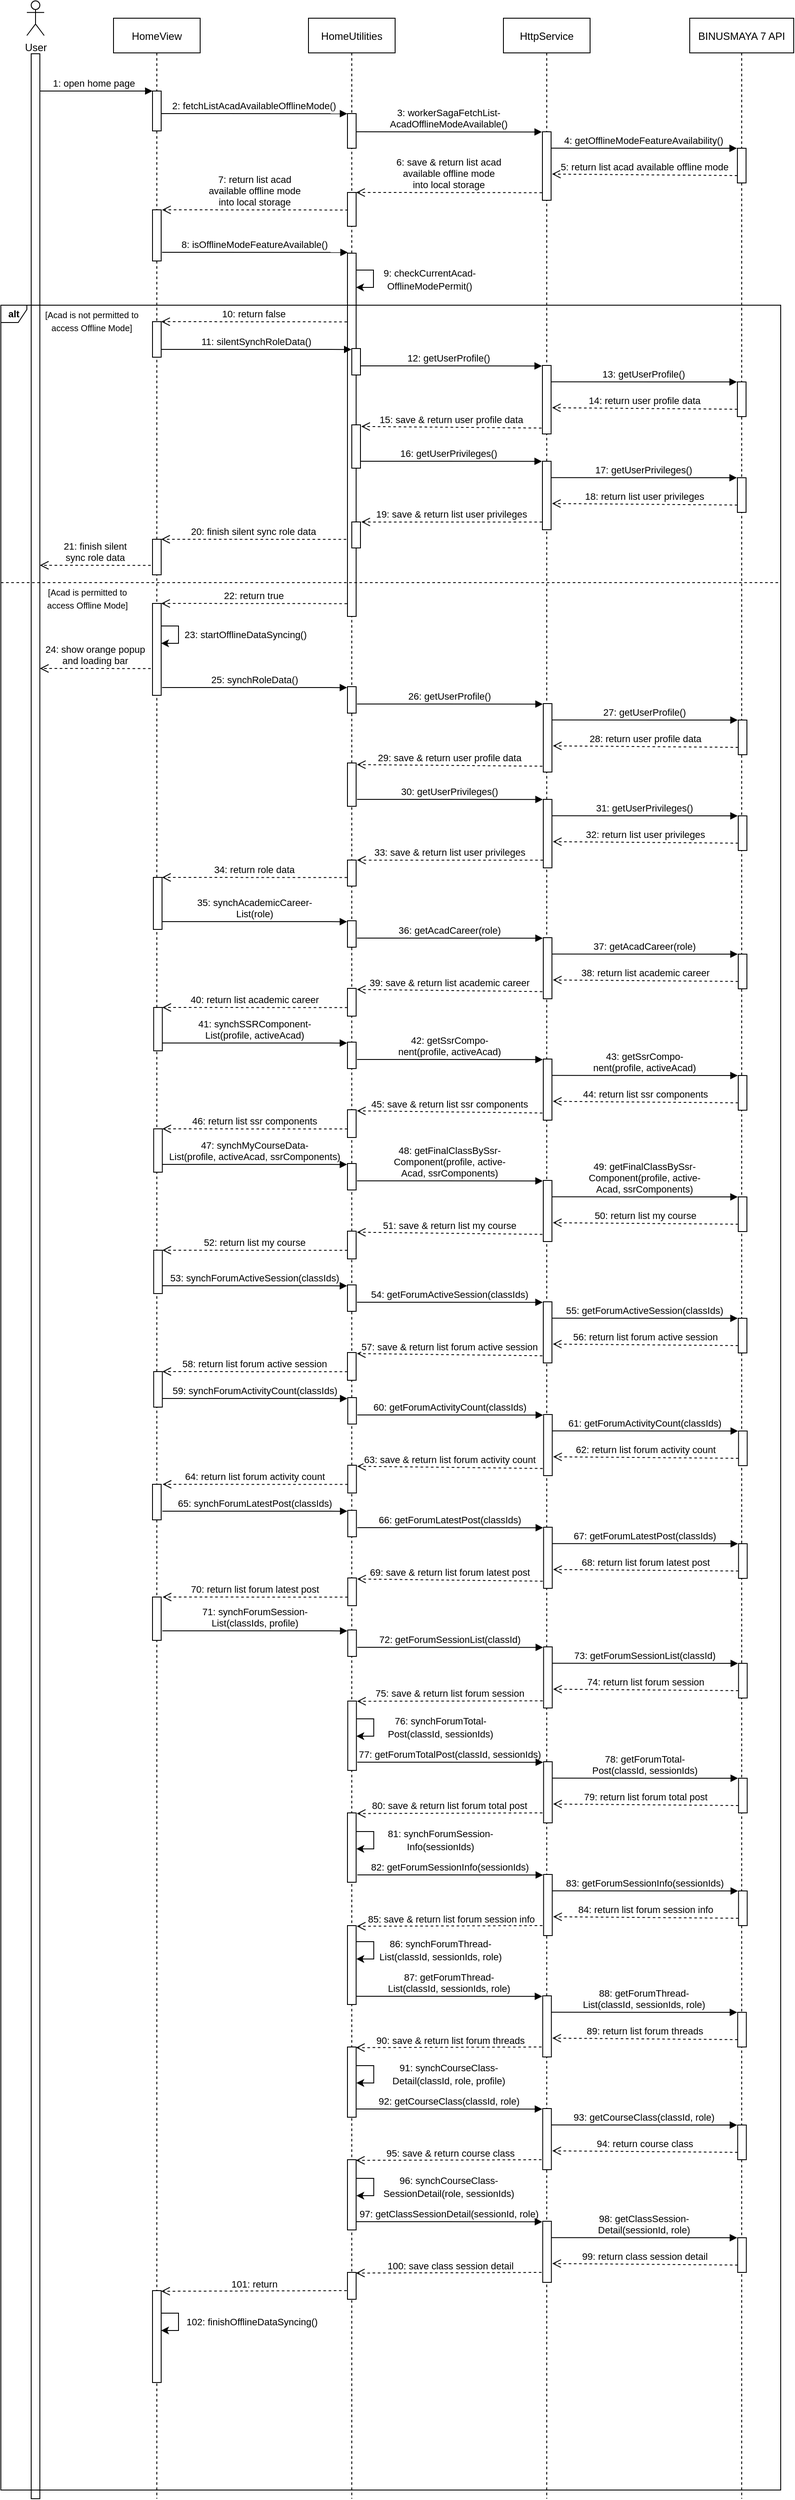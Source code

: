 <mxfile version="20.8.3" type="github">
  <diagram id="kgpKYQtTHZ0yAKxKKP6v" name="Page-1">
    <mxGraphModel dx="2283" dy="323" grid="1" gridSize="10" guides="1" tooltips="1" connect="1" arrows="1" fold="1" page="1" pageScale="1" pageWidth="850" pageHeight="1100" math="0" shadow="0">
      <root>
        <mxCell id="0" />
        <mxCell id="1" parent="0" />
        <mxCell id="3nuBFxr9cyL0pnOWT2aG-1" value="HomeView" style="shape=umlLifeline;perimeter=lifelinePerimeter;container=1;collapsible=0;recursiveResize=0;rounded=0;shadow=0;strokeWidth=1;" parent="1" vertex="1">
          <mxGeometry x="-760" y="59" width="100" height="2861" as="geometry" />
        </mxCell>
        <mxCell id="3nuBFxr9cyL0pnOWT2aG-2" value="" style="points=[];perimeter=orthogonalPerimeter;rounded=0;shadow=0;strokeWidth=1;" parent="3nuBFxr9cyL0pnOWT2aG-1" vertex="1">
          <mxGeometry x="45" y="84" width="10" height="46" as="geometry" />
        </mxCell>
        <mxCell id="VgFMn7d585Ha0XAmIZsE-6" value="1: open home page" style="verticalAlign=bottom;endArrow=block;shadow=0;strokeWidth=1;fontStyle=0;labelBorderColor=none;labelBackgroundColor=none;" parent="3nuBFxr9cyL0pnOWT2aG-1" edge="1">
          <mxGeometry relative="1" as="geometry">
            <mxPoint x="-90" y="84.0" as="sourcePoint" />
            <mxPoint x="45" y="84" as="targetPoint" />
          </mxGeometry>
        </mxCell>
        <mxCell id="VgFMn7d585Ha0XAmIZsE-14" value="" style="points=[];perimeter=orthogonalPerimeter;rounded=0;shadow=0;strokeWidth=1;" parent="3nuBFxr9cyL0pnOWT2aG-1" vertex="1">
          <mxGeometry x="45" y="221" width="10" height="59" as="geometry" />
        </mxCell>
        <mxCell id="3nuBFxr9cyL0pnOWT2aG-5" value="HomeUtilities" style="shape=umlLifeline;perimeter=lifelinePerimeter;container=1;collapsible=0;recursiveResize=0;rounded=0;shadow=0;strokeWidth=1;" parent="1" vertex="1">
          <mxGeometry x="-535" y="59" width="100" height="2861" as="geometry" />
        </mxCell>
        <mxCell id="3nuBFxr9cyL0pnOWT2aG-6" value="" style="points=[];perimeter=orthogonalPerimeter;rounded=0;shadow=0;strokeWidth=1;" parent="3nuBFxr9cyL0pnOWT2aG-5" vertex="1">
          <mxGeometry x="45" y="110" width="10" height="40" as="geometry" />
        </mxCell>
        <mxCell id="VgFMn7d585Ha0XAmIZsE-7" value="2: fetchListAcadAvailableOfflineMode()" style="verticalAlign=bottom;endArrow=block;shadow=0;strokeWidth=1;fontStyle=0;labelBorderColor=none;labelBackgroundColor=none;entryX=-0.024;entryY=0.003;entryDx=0;entryDy=0;entryPerimeter=0;" parent="3nuBFxr9cyL0pnOWT2aG-5" target="3nuBFxr9cyL0pnOWT2aG-6" edge="1">
          <mxGeometry relative="1" as="geometry">
            <mxPoint x="-169.633" y="110" as="sourcePoint" />
            <mxPoint x="45" y="111" as="targetPoint" />
          </mxGeometry>
        </mxCell>
        <mxCell id="VgFMn7d585Ha0XAmIZsE-12" value="" style="points=[];perimeter=orthogonalPerimeter;rounded=0;shadow=0;strokeWidth=1;" parent="3nuBFxr9cyL0pnOWT2aG-5" vertex="1">
          <mxGeometry x="45" y="201" width="10" height="39" as="geometry" />
        </mxCell>
        <mxCell id="VgFMn7d585Ha0XAmIZsE-16" value="" style="points=[];perimeter=orthogonalPerimeter;rounded=0;shadow=0;strokeWidth=1;" parent="3nuBFxr9cyL0pnOWT2aG-5" vertex="1">
          <mxGeometry x="45" y="271" width="10" height="419" as="geometry" />
        </mxCell>
        <mxCell id="VgFMn7d585Ha0XAmIZsE-17" value="" style="endArrow=classic;html=1;rounded=0;labelBackgroundColor=none;labelBorderColor=none;edgeStyle=elbowEdgeStyle;" parent="3nuBFxr9cyL0pnOWT2aG-5" edge="1">
          <mxGeometry x="-1" y="41" width="50" height="50" relative="1" as="geometry">
            <mxPoint x="55" y="290.5" as="sourcePoint" />
            <mxPoint x="55" y="310.5" as="targetPoint" />
            <Array as="points">
              <mxPoint x="75" y="300.5" />
            </Array>
            <mxPoint x="-40" y="31" as="offset" />
          </mxGeometry>
        </mxCell>
        <mxCell id="3nuBFxr9cyL0pnOWT2aG-7" value="5: return list acad available offline mode" style="verticalAlign=bottom;endArrow=open;dashed=1;endSize=8;exitX=0;exitY=0.95;shadow=0;strokeWidth=1;entryX=1.103;entryY=0.554;entryDx=0;entryDy=0;entryPerimeter=0;" parent="1" edge="1">
          <mxGeometry relative="1" as="geometry">
            <mxPoint x="-253.97" y="238.766" as="targetPoint" />
            <mxPoint x="-40" y="240.5" as="sourcePoint" />
          </mxGeometry>
        </mxCell>
        <mxCell id="D12k0bA-BJYKIJGbDswn-10" value="" style="group" parent="1" vertex="1" connectable="0">
          <mxGeometry x="-860" y="59" width="20" height="710" as="geometry" />
        </mxCell>
        <mxCell id="D12k0bA-BJYKIJGbDswn-4" value="User" style="shape=umlActor;verticalLabelPosition=bottom;verticalAlign=top;html=1;outlineConnect=0;" parent="D12k0bA-BJYKIJGbDswn-10" vertex="1">
          <mxGeometry y="-20" width="20" height="40" as="geometry" />
        </mxCell>
        <mxCell id="VgFMn7d585Ha0XAmIZsE-1" value="HttpService" style="shape=umlLifeline;perimeter=lifelinePerimeter;container=1;collapsible=0;recursiveResize=0;rounded=0;shadow=0;strokeWidth=1;" parent="1" vertex="1">
          <mxGeometry x="-310" y="59" width="100" height="2861" as="geometry" />
        </mxCell>
        <mxCell id="VgFMn7d585Ha0XAmIZsE-2" value="" style="points=[];perimeter=orthogonalPerimeter;rounded=0;shadow=0;strokeWidth=1;" parent="VgFMn7d585Ha0XAmIZsE-1" vertex="1">
          <mxGeometry x="45" y="131" width="10" height="79" as="geometry" />
        </mxCell>
        <mxCell id="VgFMn7d585Ha0XAmIZsE-3" value="BINUSMAYA 7 API" style="shape=umlLifeline;perimeter=lifelinePerimeter;container=1;collapsible=0;recursiveResize=0;rounded=0;shadow=0;strokeWidth=1;" parent="1" vertex="1">
          <mxGeometry x="-95" y="59" width="120" height="2861" as="geometry" />
        </mxCell>
        <mxCell id="VgFMn7d585Ha0XAmIZsE-4" value="" style="points=[];perimeter=orthogonalPerimeter;rounded=0;shadow=0;strokeWidth=1;" parent="VgFMn7d585Ha0XAmIZsE-3" vertex="1">
          <mxGeometry x="55" y="150" width="10" height="40" as="geometry" />
        </mxCell>
        <mxCell id="VgFMn7d585Ha0XAmIZsE-8" value="3: workerSagaFetchList-&#xa;AcadOfflineModeAvailable()" style="verticalAlign=bottom;endArrow=block;shadow=0;strokeWidth=1;fontStyle=0;labelBorderColor=none;labelBackgroundColor=none;entryX=-0.024;entryY=0.003;entryDx=0;entryDy=0;entryPerimeter=0;" parent="1" edge="1">
          <mxGeometry relative="1" as="geometry">
            <mxPoint x="-480.003" y="190" as="sourcePoint" />
            <mxPoint x="-265.61" y="190.21" as="targetPoint" />
          </mxGeometry>
        </mxCell>
        <mxCell id="VgFMn7d585Ha0XAmIZsE-9" value="4: getOfflineModeFeatureAvailability()" style="verticalAlign=bottom;endArrow=block;shadow=0;strokeWidth=1;fontStyle=0;labelBorderColor=none;labelBackgroundColor=none;entryX=-0.024;entryY=0.003;entryDx=0;entryDy=0;entryPerimeter=0;" parent="1" edge="1">
          <mxGeometry relative="1" as="geometry">
            <mxPoint x="-255.003" y="208.85" as="sourcePoint" />
            <mxPoint x="-40.61" y="209.06" as="targetPoint" />
          </mxGeometry>
        </mxCell>
        <mxCell id="VgFMn7d585Ha0XAmIZsE-11" value="6: save &amp; return list acad &#xa;available offline mode &#xa;into local storage" style="verticalAlign=bottom;endArrow=open;dashed=1;endSize=8;exitX=0;exitY=0.95;shadow=0;strokeWidth=1;entryX=1.046;entryY=0.283;entryDx=0;entryDy=0;entryPerimeter=0;" parent="1" edge="1">
          <mxGeometry relative="1" as="geometry">
            <mxPoint x="-480" y="260" as="targetPoint" />
            <mxPoint x="-265.46" y="260.22" as="sourcePoint" />
          </mxGeometry>
        </mxCell>
        <mxCell id="VgFMn7d585Ha0XAmIZsE-13" value="7: return list acad &#xa;available offline mode &#xa;into local storage" style="verticalAlign=bottom;endArrow=open;dashed=1;endSize=8;exitX=0;exitY=0.95;shadow=0;strokeWidth=1;entryX=1.046;entryY=0.283;entryDx=0;entryDy=0;entryPerimeter=0;" parent="1" edge="1">
          <mxGeometry relative="1" as="geometry">
            <mxPoint x="-704" y="280" as="targetPoint" />
            <mxPoint x="-489.46" y="280.22" as="sourcePoint" />
          </mxGeometry>
        </mxCell>
        <mxCell id="VgFMn7d585Ha0XAmIZsE-15" value="8: isOfflineModeFeatureAvailable()" style="verticalAlign=bottom;endArrow=block;shadow=0;strokeWidth=1;fontStyle=0;labelBorderColor=none;labelBackgroundColor=none;entryX=-0.024;entryY=0.003;entryDx=0;entryDy=0;entryPerimeter=0;" parent="1" edge="1">
          <mxGeometry relative="1" as="geometry">
            <mxPoint x="-704.003" y="329" as="sourcePoint" />
            <mxPoint x="-489.61" y="329.12" as="targetPoint" />
          </mxGeometry>
        </mxCell>
        <mxCell id="VgFMn7d585Ha0XAmIZsE-19" value="&lt;font style=&quot;font-size: 11px;&quot;&gt;9: checkCurrentAcad-&lt;br&gt;OfflineModePermit()&lt;/font&gt;" style="text;html=1;strokeColor=none;fillColor=none;align=center;verticalAlign=middle;whiteSpace=wrap;rounded=0;" parent="1" vertex="1">
          <mxGeometry x="-450" y="350" width="110" height="20" as="geometry" />
        </mxCell>
        <mxCell id="VgFMn7d585Ha0XAmIZsE-21" value="" style="points=[];perimeter=orthogonalPerimeter;rounded=0;shadow=0;strokeWidth=1;" parent="1" vertex="1">
          <mxGeometry x="-855" y="100" width="10" height="2820" as="geometry" />
        </mxCell>
        <mxCell id="VgFMn7d585Ha0XAmIZsE-23" value="&lt;b&gt;alt&lt;/b&gt;" style="shape=umlFrame;whiteSpace=wrap;html=1;fontSize=11;width=30;height=20;fillColor=none;" parent="1" vertex="1">
          <mxGeometry x="-890" y="390" width="900" height="2520" as="geometry" />
        </mxCell>
        <mxCell id="VgFMn7d585Ha0XAmIZsE-24" value="&lt;span style=&quot;font-size: 10px;&quot;&gt;[Acad is not permitted to access Offline Mode]&lt;/span&gt;" style="text;html=1;strokeColor=none;fillColor=none;align=center;verticalAlign=middle;whiteSpace=wrap;rounded=0;" parent="1" vertex="1">
          <mxGeometry x="-840" y="390" width="110" height="35.5" as="geometry" />
        </mxCell>
        <mxCell id="VgFMn7d585Ha0XAmIZsE-25" value="" style="points=[];perimeter=orthogonalPerimeter;rounded=0;shadow=0;strokeWidth=1;" parent="1" vertex="1">
          <mxGeometry x="-715" y="409" width="10" height="41" as="geometry" />
        </mxCell>
        <mxCell id="VgFMn7d585Ha0XAmIZsE-26" value="10: return false" style="verticalAlign=bottom;endArrow=open;dashed=1;endSize=8;exitX=0;exitY=0.95;shadow=0;strokeWidth=1;entryX=1.046;entryY=0.283;entryDx=0;entryDy=0;entryPerimeter=0;" parent="1" edge="1">
          <mxGeometry relative="1" as="geometry">
            <mxPoint x="-705" y="409" as="targetPoint" />
            <mxPoint x="-490.46" y="409.22" as="sourcePoint" />
          </mxGeometry>
        </mxCell>
        <mxCell id="VgFMn7d585Ha0XAmIZsE-27" value="11: silentSynchRoleData()" style="verticalAlign=bottom;endArrow=block;shadow=0;strokeWidth=1;fontStyle=0;labelBorderColor=none;labelBackgroundColor=none;entryX=-0.038;entryY=0.035;entryDx=0;entryDy=0;entryPerimeter=0;" parent="1" target="VgFMn7d585Ha0XAmIZsE-28" edge="1">
          <mxGeometry relative="1" as="geometry">
            <mxPoint x="-705.003" y="441" as="sourcePoint" />
            <mxPoint x="-490.61" y="441.12" as="targetPoint" />
          </mxGeometry>
        </mxCell>
        <mxCell id="VgFMn7d585Ha0XAmIZsE-29" value="12: getUserProfile()" style="verticalAlign=bottom;endArrow=block;shadow=0;strokeWidth=1;fontStyle=0;labelBorderColor=none;labelBackgroundColor=none;entryX=-0.024;entryY=0.003;entryDx=0;entryDy=0;entryPerimeter=0;" parent="1" edge="1">
          <mxGeometry relative="1" as="geometry">
            <mxPoint x="-480.003" y="460.0" as="sourcePoint" />
            <mxPoint x="-265.61" y="460.12" as="targetPoint" />
          </mxGeometry>
        </mxCell>
        <mxCell id="VgFMn7d585Ha0XAmIZsE-30" value="14: return user profile data" style="verticalAlign=bottom;endArrow=open;dashed=1;endSize=8;exitX=0;exitY=0.95;shadow=0;strokeWidth=1;entryX=1.103;entryY=0.554;entryDx=0;entryDy=0;entryPerimeter=0;" parent="1" edge="1">
          <mxGeometry relative="1" as="geometry">
            <mxPoint x="-253.97" y="508.266" as="targetPoint" />
            <mxPoint x="-40" y="510" as="sourcePoint" />
          </mxGeometry>
        </mxCell>
        <mxCell id="VgFMn7d585Ha0XAmIZsE-31" value="" style="points=[];perimeter=orthogonalPerimeter;rounded=0;shadow=0;strokeWidth=1;" parent="1" vertex="1">
          <mxGeometry x="-265" y="459.5" width="10" height="79" as="geometry" />
        </mxCell>
        <mxCell id="VgFMn7d585Ha0XAmIZsE-32" value="" style="points=[];perimeter=orthogonalPerimeter;rounded=0;shadow=0;strokeWidth=1;" parent="1" vertex="1">
          <mxGeometry x="-40" y="478.5" width="10" height="40" as="geometry" />
        </mxCell>
        <mxCell id="VgFMn7d585Ha0XAmIZsE-33" value="13: getUserProfile()" style="verticalAlign=bottom;endArrow=block;shadow=0;strokeWidth=1;fontStyle=0;labelBorderColor=none;labelBackgroundColor=none;entryX=-0.024;entryY=0.003;entryDx=0;entryDy=0;entryPerimeter=0;" parent="1" edge="1">
          <mxGeometry relative="1" as="geometry">
            <mxPoint x="-255.003" y="478.35" as="sourcePoint" />
            <mxPoint x="-40.61" y="478.56" as="targetPoint" />
          </mxGeometry>
        </mxCell>
        <mxCell id="VgFMn7d585Ha0XAmIZsE-35" value="15: save &amp; return user profile data" style="verticalAlign=bottom;endArrow=open;dashed=1;endSize=8;exitX=0;exitY=0.95;shadow=0;strokeWidth=1;entryX=1.086;entryY=0.038;entryDx=0;entryDy=0;entryPerimeter=0;" parent="1" target="VgFMn7d585Ha0XAmIZsE-36" edge="1">
          <mxGeometry relative="1" as="geometry">
            <mxPoint x="-480.0" y="529.996" as="targetPoint" />
            <mxPoint x="-266.03" y="531.73" as="sourcePoint" />
          </mxGeometry>
        </mxCell>
        <mxCell id="VgFMn7d585Ha0XAmIZsE-39" value="16: getUserPrivileges()" style="verticalAlign=bottom;endArrow=block;shadow=0;strokeWidth=1;fontStyle=0;labelBorderColor=none;labelBackgroundColor=none;entryX=-0.024;entryY=0.003;entryDx=0;entryDy=0;entryPerimeter=0;" parent="1" edge="1">
          <mxGeometry relative="1" as="geometry">
            <mxPoint x="-480.003" y="570.0" as="sourcePoint" />
            <mxPoint x="-265.61" y="570.12" as="targetPoint" />
          </mxGeometry>
        </mxCell>
        <mxCell id="VgFMn7d585Ha0XAmIZsE-40" value="18: return list user privileges" style="verticalAlign=bottom;endArrow=open;dashed=1;endSize=8;exitX=0;exitY=0.95;shadow=0;strokeWidth=1;entryX=1.103;entryY=0.554;entryDx=0;entryDy=0;entryPerimeter=0;" parent="1" edge="1">
          <mxGeometry relative="1" as="geometry">
            <mxPoint x="-253.97" y="618.766" as="targetPoint" />
            <mxPoint x="-40" y="620.5" as="sourcePoint" />
          </mxGeometry>
        </mxCell>
        <mxCell id="VgFMn7d585Ha0XAmIZsE-41" value="" style="points=[];perimeter=orthogonalPerimeter;rounded=0;shadow=0;strokeWidth=1;" parent="1" vertex="1">
          <mxGeometry x="-265" y="570" width="10" height="79" as="geometry" />
        </mxCell>
        <mxCell id="VgFMn7d585Ha0XAmIZsE-42" value="" style="points=[];perimeter=orthogonalPerimeter;rounded=0;shadow=0;strokeWidth=1;" parent="1" vertex="1">
          <mxGeometry x="-40" y="589" width="10" height="40" as="geometry" />
        </mxCell>
        <mxCell id="VgFMn7d585Ha0XAmIZsE-43" value="17: getUserPrivileges()" style="verticalAlign=bottom;endArrow=block;shadow=0;strokeWidth=1;fontStyle=0;labelBorderColor=none;labelBackgroundColor=none;entryX=-0.024;entryY=0.003;entryDx=0;entryDy=0;entryPerimeter=0;" parent="1" edge="1">
          <mxGeometry relative="1" as="geometry">
            <mxPoint x="-255.003" y="588.85" as="sourcePoint" />
            <mxPoint x="-40.61" y="589.06" as="targetPoint" />
          </mxGeometry>
        </mxCell>
        <mxCell id="VgFMn7d585Ha0XAmIZsE-44" value="19: save &amp; return list user privileges" style="verticalAlign=bottom;endArrow=open;dashed=1;endSize=8;exitX=-0.03;exitY=0.888;shadow=0;strokeWidth=1;exitDx=0;exitDy=0;exitPerimeter=0;entryX=1.097;entryY=0.002;entryDx=0;entryDy=0;entryPerimeter=0;" parent="1" source="VgFMn7d585Ha0XAmIZsE-41" target="VgFMn7d585Ha0XAmIZsE-45" edge="1">
          <mxGeometry relative="1" as="geometry">
            <mxPoint x="-480" y="640" as="targetPoint" />
            <mxPoint x="-265" y="641.73" as="sourcePoint" />
          </mxGeometry>
        </mxCell>
        <mxCell id="VgFMn7d585Ha0XAmIZsE-45" value="" style="points=[];perimeter=orthogonalPerimeter;rounded=0;shadow=0;strokeWidth=1;" parent="1" vertex="1">
          <mxGeometry x="-485" y="640" width="10" height="30" as="geometry" />
        </mxCell>
        <mxCell id="VgFMn7d585Ha0XAmIZsE-46" value="20: finish silent sync role data" style="verticalAlign=bottom;endArrow=open;dashed=1;endSize=8;exitX=-0.03;exitY=0.888;shadow=0;strokeWidth=1;entryX=1.103;entryY=0.554;entryDx=0;entryDy=0;entryPerimeter=0;exitDx=0;exitDy=0;exitPerimeter=0;" parent="1" edge="1">
          <mxGeometry relative="1" as="geometry">
            <mxPoint x="-705.0" y="659.996" as="targetPoint" />
            <mxPoint x="-491.33" y="660.152" as="sourcePoint" />
          </mxGeometry>
        </mxCell>
        <mxCell id="VgFMn7d585Ha0XAmIZsE-47" value="" style="points=[];perimeter=orthogonalPerimeter;rounded=0;shadow=0;strokeWidth=1;" parent="1" vertex="1">
          <mxGeometry x="-715" y="660" width="10" height="41" as="geometry" />
        </mxCell>
        <mxCell id="VgFMn7d585Ha0XAmIZsE-48" value="21: finish silent &#xa;sync role data" style="verticalAlign=bottom;endArrow=open;dashed=1;endSize=8;exitX=-0.205;exitY=0.734;shadow=0;strokeWidth=1;entryX=1.103;entryY=0.554;entryDx=0;entryDy=0;entryPerimeter=0;exitDx=0;exitDy=0;exitPerimeter=0;" parent="1" source="VgFMn7d585Ha0XAmIZsE-47" edge="1">
          <mxGeometry relative="1" as="geometry">
            <mxPoint x="-845.0" y="689.996" as="targetPoint" />
            <mxPoint x="-631.33" y="690.152" as="sourcePoint" />
          </mxGeometry>
        </mxCell>
        <mxCell id="VgFMn7d585Ha0XAmIZsE-49" value="" style="line;strokeWidth=1;fillColor=none;align=left;verticalAlign=middle;spacingTop=-1;spacingLeft=3;spacingRight=3;rotatable=0;labelPosition=right;points=[];portConstraint=eastwest;strokeColor=inherit;fontSize=10;dashed=1;" parent="1" vertex="1">
          <mxGeometry x="-890" y="706" width="900" height="8" as="geometry" />
        </mxCell>
        <mxCell id="VgFMn7d585Ha0XAmIZsE-50" value="&lt;span style=&quot;font-size: 10px;&quot;&gt;[Acad is permitted to access Offline Mode]&lt;/span&gt;" style="text;html=1;strokeColor=none;fillColor=none;align=center;verticalAlign=middle;whiteSpace=wrap;rounded=0;" parent="1" vertex="1">
          <mxGeometry x="-845" y="710" width="110" height="35.5" as="geometry" />
        </mxCell>
        <mxCell id="VgFMn7d585Ha0XAmIZsE-51" value="" style="points=[];perimeter=orthogonalPerimeter;rounded=0;shadow=0;strokeWidth=1;" parent="1" vertex="1">
          <mxGeometry x="-715" y="734" width="10" height="106" as="geometry" />
        </mxCell>
        <mxCell id="VgFMn7d585Ha0XAmIZsE-52" value="22: return true" style="verticalAlign=bottom;endArrow=open;dashed=1;endSize=8;exitX=0;exitY=0.95;shadow=0;strokeWidth=1;entryX=1.046;entryY=0.283;entryDx=0;entryDy=0;entryPerimeter=0;" parent="1" edge="1">
          <mxGeometry relative="1" as="geometry">
            <mxPoint x="-705.0" y="734" as="targetPoint" />
            <mxPoint x="-490.46" y="734.22" as="sourcePoint" />
          </mxGeometry>
        </mxCell>
        <mxCell id="VgFMn7d585Ha0XAmIZsE-28" value="" style="points=[];perimeter=orthogonalPerimeter;rounded=0;shadow=0;strokeWidth=1;" parent="1" vertex="1">
          <mxGeometry x="-485" y="440" width="10" height="30.5" as="geometry" />
        </mxCell>
        <mxCell id="VgFMn7d585Ha0XAmIZsE-36" value="" style="points=[];perimeter=orthogonalPerimeter;rounded=0;shadow=0;strokeWidth=1;" parent="1" vertex="1">
          <mxGeometry x="-485" y="528" width="10" height="50" as="geometry" />
        </mxCell>
        <mxCell id="VgFMn7d585Ha0XAmIZsE-55" value="" style="endArrow=classic;html=1;rounded=0;labelBackgroundColor=none;labelBorderColor=none;edgeStyle=elbowEdgeStyle;" parent="1" edge="1">
          <mxGeometry x="-1" y="41" width="50" height="50" relative="1" as="geometry">
            <mxPoint x="-705" y="760" as="sourcePoint" />
            <mxPoint x="-705" y="780" as="targetPoint" />
            <Array as="points">
              <mxPoint x="-685" y="770" />
            </Array>
            <mxPoint x="-40" y="31" as="offset" />
          </mxGeometry>
        </mxCell>
        <mxCell id="VgFMn7d585Ha0XAmIZsE-56" value="&lt;span style=&quot;font-size: 11px;&quot;&gt;23:&amp;nbsp;startOfflineDataSyncing()&lt;/span&gt;" style="text;html=1;strokeColor=none;fillColor=none;align=center;verticalAlign=middle;whiteSpace=wrap;rounded=0;" parent="1" vertex="1">
          <mxGeometry x="-680" y="759.5" width="145" height="20" as="geometry" />
        </mxCell>
        <mxCell id="VgFMn7d585Ha0XAmIZsE-57" value="24: show orange popup &#xa;and loading bar" style="verticalAlign=bottom;endArrow=open;dashed=1;endSize=8;exitX=-0.205;exitY=0.734;shadow=0;strokeWidth=1;entryX=1.103;entryY=0.554;entryDx=0;entryDy=0;entryPerimeter=0;exitDx=0;exitDy=0;exitPerimeter=0;fontStyle=0;labelBackgroundColor=none;" parent="1" edge="1">
          <mxGeometry relative="1" as="geometry">
            <mxPoint x="-845.0" y="808.996" as="targetPoint" />
            <mxPoint x="-717.05" y="809.094" as="sourcePoint" />
          </mxGeometry>
        </mxCell>
        <mxCell id="VgFMn7d585Ha0XAmIZsE-94" value="25: synchRoleData()" style="verticalAlign=bottom;endArrow=block;shadow=0;strokeWidth=1;fontStyle=0;labelBorderColor=none;labelBackgroundColor=none;entryX=-0.038;entryY=0.035;entryDx=0;entryDy=0;entryPerimeter=0;" parent="1" target="VgFMn7d585Ha0XAmIZsE-110" edge="1">
          <mxGeometry relative="1" as="geometry">
            <mxPoint x="-704.003" y="831" as="sourcePoint" />
            <mxPoint x="-489.61" y="831.12" as="targetPoint" />
          </mxGeometry>
        </mxCell>
        <mxCell id="VgFMn7d585Ha0XAmIZsE-95" value="26: getUserProfile()" style="verticalAlign=bottom;endArrow=block;shadow=0;strokeWidth=1;fontStyle=0;labelBorderColor=none;labelBackgroundColor=none;entryX=-0.024;entryY=0.003;entryDx=0;entryDy=0;entryPerimeter=0;" parent="1" edge="1">
          <mxGeometry relative="1" as="geometry">
            <mxPoint x="-479.003" y="850.0" as="sourcePoint" />
            <mxPoint x="-264.61" y="850.12" as="targetPoint" />
          </mxGeometry>
        </mxCell>
        <mxCell id="VgFMn7d585Ha0XAmIZsE-96" value="28: return user profile data" style="verticalAlign=bottom;endArrow=open;dashed=1;endSize=8;exitX=0;exitY=0.95;shadow=0;strokeWidth=1;entryX=1.103;entryY=0.554;entryDx=0;entryDy=0;entryPerimeter=0;" parent="1" edge="1">
          <mxGeometry relative="1" as="geometry">
            <mxPoint x="-252.97" y="898.266" as="targetPoint" />
            <mxPoint x="-39" y="900.0" as="sourcePoint" />
          </mxGeometry>
        </mxCell>
        <mxCell id="VgFMn7d585Ha0XAmIZsE-97" value="" style="points=[];perimeter=orthogonalPerimeter;rounded=0;shadow=0;strokeWidth=1;" parent="1" vertex="1">
          <mxGeometry x="-264" y="849.5" width="10" height="79" as="geometry" />
        </mxCell>
        <mxCell id="VgFMn7d585Ha0XAmIZsE-98" value="" style="points=[];perimeter=orthogonalPerimeter;rounded=0;shadow=0;strokeWidth=1;" parent="1" vertex="1">
          <mxGeometry x="-39" y="868.5" width="10" height="40" as="geometry" />
        </mxCell>
        <mxCell id="VgFMn7d585Ha0XAmIZsE-99" value="27: getUserProfile()" style="verticalAlign=bottom;endArrow=block;shadow=0;strokeWidth=1;fontStyle=0;labelBorderColor=none;labelBackgroundColor=none;entryX=-0.024;entryY=0.003;entryDx=0;entryDy=0;entryPerimeter=0;" parent="1" edge="1">
          <mxGeometry relative="1" as="geometry">
            <mxPoint x="-254.003" y="868.35" as="sourcePoint" />
            <mxPoint x="-39.61" y="868.56" as="targetPoint" />
          </mxGeometry>
        </mxCell>
        <mxCell id="VgFMn7d585Ha0XAmIZsE-100" value="29: save &amp; return user profile data" style="verticalAlign=bottom;endArrow=open;dashed=1;endSize=8;exitX=0;exitY=0.95;shadow=0;strokeWidth=1;entryX=1.086;entryY=0.038;entryDx=0;entryDy=0;entryPerimeter=0;" parent="1" target="VgFMn7d585Ha0XAmIZsE-111" edge="1">
          <mxGeometry relative="1" as="geometry">
            <mxPoint x="-479.0" y="919.996" as="targetPoint" />
            <mxPoint x="-265.03" y="921.73" as="sourcePoint" />
          </mxGeometry>
        </mxCell>
        <mxCell id="VgFMn7d585Ha0XAmIZsE-101" value="30: getUserPrivileges()" style="verticalAlign=bottom;endArrow=block;shadow=0;strokeWidth=1;fontStyle=0;labelBorderColor=none;labelBackgroundColor=none;entryX=-0.024;entryY=0.003;entryDx=0;entryDy=0;entryPerimeter=0;" parent="1" edge="1">
          <mxGeometry relative="1" as="geometry">
            <mxPoint x="-479.003" y="960.0" as="sourcePoint" />
            <mxPoint x="-264.61" y="960.12" as="targetPoint" />
          </mxGeometry>
        </mxCell>
        <mxCell id="VgFMn7d585Ha0XAmIZsE-102" value="32: return list user privileges" style="verticalAlign=bottom;endArrow=open;dashed=1;endSize=8;exitX=0;exitY=0.95;shadow=0;strokeWidth=1;entryX=1.103;entryY=0.554;entryDx=0;entryDy=0;entryPerimeter=0;" parent="1" edge="1">
          <mxGeometry relative="1" as="geometry">
            <mxPoint x="-252.97" y="1008.766" as="targetPoint" />
            <mxPoint x="-39" y="1010.5" as="sourcePoint" />
          </mxGeometry>
        </mxCell>
        <mxCell id="VgFMn7d585Ha0XAmIZsE-103" value="" style="points=[];perimeter=orthogonalPerimeter;rounded=0;shadow=0;strokeWidth=1;" parent="1" vertex="1">
          <mxGeometry x="-264" y="960" width="10" height="79" as="geometry" />
        </mxCell>
        <mxCell id="VgFMn7d585Ha0XAmIZsE-104" value="" style="points=[];perimeter=orthogonalPerimeter;rounded=0;shadow=0;strokeWidth=1;" parent="1" vertex="1">
          <mxGeometry x="-39" y="979" width="10" height="40" as="geometry" />
        </mxCell>
        <mxCell id="VgFMn7d585Ha0XAmIZsE-105" value="31: getUserPrivileges()" style="verticalAlign=bottom;endArrow=block;shadow=0;strokeWidth=1;fontStyle=0;labelBorderColor=none;labelBackgroundColor=none;entryX=-0.024;entryY=0.003;entryDx=0;entryDy=0;entryPerimeter=0;" parent="1" edge="1">
          <mxGeometry relative="1" as="geometry">
            <mxPoint x="-254.003" y="978.85" as="sourcePoint" />
            <mxPoint x="-39.61" y="979.06" as="targetPoint" />
          </mxGeometry>
        </mxCell>
        <mxCell id="VgFMn7d585Ha0XAmIZsE-106" value="33: save &amp; return list user privileges" style="verticalAlign=bottom;endArrow=open;dashed=1;endSize=8;exitX=-0.03;exitY=0.888;shadow=0;strokeWidth=1;exitDx=0;exitDy=0;exitPerimeter=0;entryX=1.097;entryY=0.002;entryDx=0;entryDy=0;entryPerimeter=0;" parent="1" source="VgFMn7d585Ha0XAmIZsE-103" target="VgFMn7d585Ha0XAmIZsE-107" edge="1">
          <mxGeometry relative="1" as="geometry">
            <mxPoint x="-479" y="1030" as="targetPoint" />
            <mxPoint x="-264" y="1031.73" as="sourcePoint" />
          </mxGeometry>
        </mxCell>
        <mxCell id="VgFMn7d585Ha0XAmIZsE-107" value="" style="points=[];perimeter=orthogonalPerimeter;rounded=0;shadow=0;strokeWidth=1;" parent="1" vertex="1">
          <mxGeometry x="-490" y="1030" width="10" height="30" as="geometry" />
        </mxCell>
        <mxCell id="VgFMn7d585Ha0XAmIZsE-108" value="34: return role data" style="verticalAlign=bottom;endArrow=open;dashed=1;endSize=8;exitX=-0.03;exitY=0.888;shadow=0;strokeWidth=1;entryX=1.103;entryY=0.554;entryDx=0;entryDy=0;entryPerimeter=0;exitDx=0;exitDy=0;exitPerimeter=0;" parent="1" edge="1">
          <mxGeometry relative="1" as="geometry">
            <mxPoint x="-704.0" y="1049.996" as="targetPoint" />
            <mxPoint x="-490.33" y="1050.152" as="sourcePoint" />
          </mxGeometry>
        </mxCell>
        <mxCell id="VgFMn7d585Ha0XAmIZsE-109" value="" style="points=[];perimeter=orthogonalPerimeter;rounded=0;shadow=0;strokeWidth=1;" parent="1" vertex="1">
          <mxGeometry x="-714" y="1050" width="10" height="60" as="geometry" />
        </mxCell>
        <mxCell id="VgFMn7d585Ha0XAmIZsE-110" value="" style="points=[];perimeter=orthogonalPerimeter;rounded=0;shadow=0;strokeWidth=1;" parent="1" vertex="1">
          <mxGeometry x="-490" y="830" width="10" height="30.5" as="geometry" />
        </mxCell>
        <mxCell id="VgFMn7d585Ha0XAmIZsE-111" value="" style="points=[];perimeter=orthogonalPerimeter;rounded=0;shadow=0;strokeWidth=1;" parent="1" vertex="1">
          <mxGeometry x="-490" y="918" width="10" height="50" as="geometry" />
        </mxCell>
        <mxCell id="J6cY7bMmOS7TBVYnpm_l-1" value="35: synchAcademicCareer-&#xa;List(role)" style="verticalAlign=bottom;endArrow=block;shadow=0;strokeWidth=1;fontStyle=0;labelBorderColor=none;labelBackgroundColor=none;entryX=-0.038;entryY=0.035;entryDx=0;entryDy=0;entryPerimeter=0;" edge="1" parent="1" target="J6cY7bMmOS7TBVYnpm_l-17">
          <mxGeometry relative="1" as="geometry">
            <mxPoint x="-704.003" y="1101" as="sourcePoint" />
            <mxPoint x="-489.61" y="1101.12" as="targetPoint" />
          </mxGeometry>
        </mxCell>
        <mxCell id="J6cY7bMmOS7TBVYnpm_l-2" value="36: getAcadCareer(role)" style="verticalAlign=bottom;endArrow=block;shadow=0;strokeWidth=1;fontStyle=0;labelBorderColor=none;labelBackgroundColor=none;entryX=-0.024;entryY=0.003;entryDx=0;entryDy=0;entryPerimeter=0;" edge="1" parent="1">
          <mxGeometry x="-0.003" relative="1" as="geometry">
            <mxPoint x="-479.003" y="1120" as="sourcePoint" />
            <mxPoint x="-264.61" y="1120.12" as="targetPoint" />
            <mxPoint as="offset" />
          </mxGeometry>
        </mxCell>
        <mxCell id="J6cY7bMmOS7TBVYnpm_l-3" value="38: return list academic career" style="verticalAlign=bottom;endArrow=open;dashed=1;endSize=8;exitX=0;exitY=0.95;shadow=0;strokeWidth=1;entryX=1.103;entryY=0.554;entryDx=0;entryDy=0;entryPerimeter=0;" edge="1" parent="1">
          <mxGeometry relative="1" as="geometry">
            <mxPoint x="-252.97" y="1168.266" as="targetPoint" />
            <mxPoint x="-39" y="1170" as="sourcePoint" />
          </mxGeometry>
        </mxCell>
        <mxCell id="J6cY7bMmOS7TBVYnpm_l-4" value="" style="points=[];perimeter=orthogonalPerimeter;rounded=0;shadow=0;strokeWidth=1;" vertex="1" parent="1">
          <mxGeometry x="-264" y="1119.5" width="10" height="70.5" as="geometry" />
        </mxCell>
        <mxCell id="J6cY7bMmOS7TBVYnpm_l-5" value="" style="points=[];perimeter=orthogonalPerimeter;rounded=0;shadow=0;strokeWidth=1;" vertex="1" parent="1">
          <mxGeometry x="-39" y="1138.5" width="10" height="40" as="geometry" />
        </mxCell>
        <mxCell id="J6cY7bMmOS7TBVYnpm_l-6" value="37: getAcadCareer(role)" style="verticalAlign=bottom;endArrow=block;shadow=0;strokeWidth=1;fontStyle=0;labelBorderColor=none;labelBackgroundColor=none;entryX=-0.024;entryY=0.003;entryDx=0;entryDy=0;entryPerimeter=0;" edge="1" parent="1">
          <mxGeometry relative="1" as="geometry">
            <mxPoint x="-254.003" y="1138.35" as="sourcePoint" />
            <mxPoint x="-39.61" y="1138.56" as="targetPoint" />
          </mxGeometry>
        </mxCell>
        <mxCell id="J6cY7bMmOS7TBVYnpm_l-7" value="39: save &amp; return list academic career" style="verticalAlign=bottom;endArrow=open;dashed=1;endSize=8;exitX=0;exitY=0.95;shadow=0;strokeWidth=1;entryX=1.086;entryY=0.038;entryDx=0;entryDy=0;entryPerimeter=0;" edge="1" parent="1" target="J6cY7bMmOS7TBVYnpm_l-18">
          <mxGeometry relative="1" as="geometry">
            <mxPoint x="-479.0" y="1179.996" as="targetPoint" />
            <mxPoint x="-265.03" y="1181.73" as="sourcePoint" />
          </mxGeometry>
        </mxCell>
        <mxCell id="J6cY7bMmOS7TBVYnpm_l-15" value="40: return list academic career" style="verticalAlign=bottom;endArrow=open;dashed=1;endSize=8;exitX=-0.03;exitY=0.888;shadow=0;strokeWidth=1;entryX=1.103;entryY=0.554;entryDx=0;entryDy=0;entryPerimeter=0;exitDx=0;exitDy=0;exitPerimeter=0;" edge="1" parent="1">
          <mxGeometry relative="1" as="geometry">
            <mxPoint x="-703.67" y="1199.996" as="targetPoint" />
            <mxPoint x="-490.0" y="1200.152" as="sourcePoint" />
          </mxGeometry>
        </mxCell>
        <mxCell id="J6cY7bMmOS7TBVYnpm_l-16" value="" style="points=[];perimeter=orthogonalPerimeter;rounded=0;shadow=0;strokeWidth=1;" vertex="1" parent="1">
          <mxGeometry x="-713.67" y="1200" width="10" height="50" as="geometry" />
        </mxCell>
        <mxCell id="J6cY7bMmOS7TBVYnpm_l-17" value="" style="points=[];perimeter=orthogonalPerimeter;rounded=0;shadow=0;strokeWidth=1;" vertex="1" parent="1">
          <mxGeometry x="-490" y="1100" width="10" height="30.5" as="geometry" />
        </mxCell>
        <mxCell id="J6cY7bMmOS7TBVYnpm_l-18" value="" style="points=[];perimeter=orthogonalPerimeter;rounded=0;shadow=0;strokeWidth=1;" vertex="1" parent="1">
          <mxGeometry x="-490" y="1178" width="10" height="32" as="geometry" />
        </mxCell>
        <mxCell id="J6cY7bMmOS7TBVYnpm_l-19" value="41: synchSSRComponent-&#xa;List(profile, activeAcad)" style="verticalAlign=bottom;endArrow=block;shadow=0;strokeWidth=1;fontStyle=0;labelBorderColor=none;labelBackgroundColor=none;entryX=-0.038;entryY=0.035;entryDx=0;entryDy=0;entryPerimeter=0;" edge="1" parent="1" target="J6cY7bMmOS7TBVYnpm_l-28">
          <mxGeometry relative="1" as="geometry">
            <mxPoint x="-704.003" y="1241" as="sourcePoint" />
            <mxPoint x="-489.61" y="1241.12" as="targetPoint" />
          </mxGeometry>
        </mxCell>
        <mxCell id="J6cY7bMmOS7TBVYnpm_l-20" value="42: getSsrCompo-&#xa;nent(profile, activeAcad)" style="verticalAlign=bottom;endArrow=block;shadow=0;strokeWidth=1;fontStyle=0;labelBorderColor=none;labelBackgroundColor=none;entryX=-0.024;entryY=0.003;entryDx=0;entryDy=0;entryPerimeter=0;" edge="1" parent="1">
          <mxGeometry relative="1" as="geometry">
            <mxPoint x="-479.003" y="1260" as="sourcePoint" />
            <mxPoint x="-264.61" y="1260.12" as="targetPoint" />
          </mxGeometry>
        </mxCell>
        <mxCell id="J6cY7bMmOS7TBVYnpm_l-21" value="44: return list ssr components" style="verticalAlign=bottom;endArrow=open;dashed=1;endSize=8;exitX=0;exitY=0.95;shadow=0;strokeWidth=1;entryX=1.103;entryY=0.554;entryDx=0;entryDy=0;entryPerimeter=0;" edge="1" parent="1">
          <mxGeometry relative="1" as="geometry">
            <mxPoint x="-252.97" y="1308.266" as="targetPoint" />
            <mxPoint x="-39" y="1310" as="sourcePoint" />
          </mxGeometry>
        </mxCell>
        <mxCell id="J6cY7bMmOS7TBVYnpm_l-22" value="" style="points=[];perimeter=orthogonalPerimeter;rounded=0;shadow=0;strokeWidth=1;" vertex="1" parent="1">
          <mxGeometry x="-264" y="1259.5" width="10" height="70.5" as="geometry" />
        </mxCell>
        <mxCell id="J6cY7bMmOS7TBVYnpm_l-23" value="" style="points=[];perimeter=orthogonalPerimeter;rounded=0;shadow=0;strokeWidth=1;" vertex="1" parent="1">
          <mxGeometry x="-39" y="1278.5" width="10" height="40" as="geometry" />
        </mxCell>
        <mxCell id="J6cY7bMmOS7TBVYnpm_l-24" value="43: getSsrCompo-&#xa;nent(profile, activeAcad)" style="verticalAlign=bottom;endArrow=block;shadow=0;strokeWidth=1;fontStyle=0;labelBorderColor=none;labelBackgroundColor=none;entryX=-0.024;entryY=0.003;entryDx=0;entryDy=0;entryPerimeter=0;" edge="1" parent="1">
          <mxGeometry relative="1" as="geometry">
            <mxPoint x="-254.003" y="1278.35" as="sourcePoint" />
            <mxPoint x="-39.61" y="1278.56" as="targetPoint" />
          </mxGeometry>
        </mxCell>
        <mxCell id="J6cY7bMmOS7TBVYnpm_l-25" value="45: save &amp; return list ssr components" style="verticalAlign=bottom;endArrow=open;dashed=1;endSize=8;exitX=0;exitY=0.95;shadow=0;strokeWidth=1;entryX=1.086;entryY=0.038;entryDx=0;entryDy=0;entryPerimeter=0;" edge="1" parent="1" target="J6cY7bMmOS7TBVYnpm_l-29">
          <mxGeometry relative="1" as="geometry">
            <mxPoint x="-479.0" y="1319.996" as="targetPoint" />
            <mxPoint x="-265.03" y="1321.73" as="sourcePoint" />
          </mxGeometry>
        </mxCell>
        <mxCell id="J6cY7bMmOS7TBVYnpm_l-26" value="46: return list ssr components" style="verticalAlign=bottom;endArrow=open;dashed=1;endSize=8;exitX=-0.03;exitY=0.888;shadow=0;strokeWidth=1;entryX=1.103;entryY=0.554;entryDx=0;entryDy=0;entryPerimeter=0;exitDx=0;exitDy=0;exitPerimeter=0;" edge="1" parent="1">
          <mxGeometry relative="1" as="geometry">
            <mxPoint x="-703.67" y="1339.996" as="targetPoint" />
            <mxPoint x="-490" y="1340.152" as="sourcePoint" />
          </mxGeometry>
        </mxCell>
        <mxCell id="J6cY7bMmOS7TBVYnpm_l-27" value="" style="points=[];perimeter=orthogonalPerimeter;rounded=0;shadow=0;strokeWidth=1;" vertex="1" parent="1">
          <mxGeometry x="-713.67" y="1340" width="10" height="50" as="geometry" />
        </mxCell>
        <mxCell id="J6cY7bMmOS7TBVYnpm_l-28" value="" style="points=[];perimeter=orthogonalPerimeter;rounded=0;shadow=0;strokeWidth=1;" vertex="1" parent="1">
          <mxGeometry x="-490" y="1240" width="10" height="30.5" as="geometry" />
        </mxCell>
        <mxCell id="J6cY7bMmOS7TBVYnpm_l-29" value="" style="points=[];perimeter=orthogonalPerimeter;rounded=0;shadow=0;strokeWidth=1;" vertex="1" parent="1">
          <mxGeometry x="-490" y="1318" width="10" height="32" as="geometry" />
        </mxCell>
        <mxCell id="J6cY7bMmOS7TBVYnpm_l-30" value="47: synchMyCourseData-&#xa;List(profile, activeAcad, ssrComponents)" style="verticalAlign=bottom;endArrow=block;shadow=0;strokeWidth=1;fontStyle=0;labelBorderColor=none;labelBackgroundColor=none;entryX=-0.038;entryY=0.035;entryDx=0;entryDy=0;entryPerimeter=0;" edge="1" parent="1" target="J6cY7bMmOS7TBVYnpm_l-39">
          <mxGeometry relative="1" as="geometry">
            <mxPoint x="-704.003" y="1381" as="sourcePoint" />
            <mxPoint x="-489.61" y="1381.12" as="targetPoint" />
          </mxGeometry>
        </mxCell>
        <mxCell id="J6cY7bMmOS7TBVYnpm_l-31" value="48: getFinalClassBySsr-&#xa;Component(profile, active-&#xa;Acad, ssrComponents)" style="verticalAlign=bottom;endArrow=block;shadow=0;strokeWidth=1;fontStyle=0;labelBorderColor=none;labelBackgroundColor=none;entryX=-0.024;entryY=0.003;entryDx=0;entryDy=0;entryPerimeter=0;" edge="1" parent="1">
          <mxGeometry relative="1" as="geometry">
            <mxPoint x="-479.003" y="1400.0" as="sourcePoint" />
            <mxPoint x="-264.61" y="1400.12" as="targetPoint" />
          </mxGeometry>
        </mxCell>
        <mxCell id="J6cY7bMmOS7TBVYnpm_l-32" value="50: return list my course" style="verticalAlign=bottom;endArrow=open;dashed=1;endSize=8;exitX=0;exitY=0.95;shadow=0;strokeWidth=1;entryX=1.103;entryY=0.554;entryDx=0;entryDy=0;entryPerimeter=0;" edge="1" parent="1">
          <mxGeometry relative="1" as="geometry">
            <mxPoint x="-252.97" y="1448.266" as="targetPoint" />
            <mxPoint x="-39" y="1450.0" as="sourcePoint" />
          </mxGeometry>
        </mxCell>
        <mxCell id="J6cY7bMmOS7TBVYnpm_l-33" value="" style="points=[];perimeter=orthogonalPerimeter;rounded=0;shadow=0;strokeWidth=1;" vertex="1" parent="1">
          <mxGeometry x="-264" y="1399.5" width="10" height="70.5" as="geometry" />
        </mxCell>
        <mxCell id="J6cY7bMmOS7TBVYnpm_l-34" value="" style="points=[];perimeter=orthogonalPerimeter;rounded=0;shadow=0;strokeWidth=1;" vertex="1" parent="1">
          <mxGeometry x="-39" y="1418.5" width="10" height="40" as="geometry" />
        </mxCell>
        <mxCell id="J6cY7bMmOS7TBVYnpm_l-35" value="49: getFinalClassBySsr-&#xa;Component(profile, active-&#xa;Acad, ssrComponents)" style="verticalAlign=bottom;endArrow=block;shadow=0;strokeWidth=1;fontStyle=0;labelBorderColor=none;labelBackgroundColor=none;entryX=-0.024;entryY=0.003;entryDx=0;entryDy=0;entryPerimeter=0;" edge="1" parent="1">
          <mxGeometry relative="1" as="geometry">
            <mxPoint x="-254.003" y="1418.35" as="sourcePoint" />
            <mxPoint x="-39.61" y="1418.56" as="targetPoint" />
          </mxGeometry>
        </mxCell>
        <mxCell id="J6cY7bMmOS7TBVYnpm_l-36" value="51: save &amp; return list my course" style="verticalAlign=bottom;endArrow=open;dashed=1;endSize=8;exitX=0;exitY=0.95;shadow=0;strokeWidth=1;entryX=1.086;entryY=0.038;entryDx=0;entryDy=0;entryPerimeter=0;" edge="1" parent="1" target="J6cY7bMmOS7TBVYnpm_l-40">
          <mxGeometry relative="1" as="geometry">
            <mxPoint x="-479.0" y="1459.996" as="targetPoint" />
            <mxPoint x="-265.03" y="1461.73" as="sourcePoint" />
          </mxGeometry>
        </mxCell>
        <mxCell id="J6cY7bMmOS7TBVYnpm_l-37" value="52: return list my course" style="verticalAlign=bottom;endArrow=open;dashed=1;endSize=8;exitX=-0.03;exitY=0.888;shadow=0;strokeWidth=1;entryX=1.103;entryY=0.554;entryDx=0;entryDy=0;entryPerimeter=0;exitDx=0;exitDy=0;exitPerimeter=0;" edge="1" parent="1">
          <mxGeometry relative="1" as="geometry">
            <mxPoint x="-703.67" y="1479.996" as="targetPoint" />
            <mxPoint x="-490" y="1480.152" as="sourcePoint" />
          </mxGeometry>
        </mxCell>
        <mxCell id="J6cY7bMmOS7TBVYnpm_l-38" value="" style="points=[];perimeter=orthogonalPerimeter;rounded=0;shadow=0;strokeWidth=1;" vertex="1" parent="1">
          <mxGeometry x="-713.67" y="1480" width="10" height="50" as="geometry" />
        </mxCell>
        <mxCell id="J6cY7bMmOS7TBVYnpm_l-39" value="" style="points=[];perimeter=orthogonalPerimeter;rounded=0;shadow=0;strokeWidth=1;" vertex="1" parent="1">
          <mxGeometry x="-490" y="1380" width="10" height="30.5" as="geometry" />
        </mxCell>
        <mxCell id="J6cY7bMmOS7TBVYnpm_l-40" value="" style="points=[];perimeter=orthogonalPerimeter;rounded=0;shadow=0;strokeWidth=1;" vertex="1" parent="1">
          <mxGeometry x="-490" y="1458" width="10" height="32" as="geometry" />
        </mxCell>
        <mxCell id="J6cY7bMmOS7TBVYnpm_l-41" value="53: synchForumActiveSession(classIds)" style="verticalAlign=bottom;endArrow=block;shadow=0;strokeWidth=1;fontStyle=0;labelBorderColor=none;labelBackgroundColor=none;entryX=-0.038;entryY=0.035;entryDx=0;entryDy=0;entryPerimeter=0;" edge="1" parent="1" target="J6cY7bMmOS7TBVYnpm_l-50">
          <mxGeometry relative="1" as="geometry">
            <mxPoint x="-704.003" y="1521" as="sourcePoint" />
            <mxPoint x="-489.61" y="1521.12" as="targetPoint" />
          </mxGeometry>
        </mxCell>
        <mxCell id="J6cY7bMmOS7TBVYnpm_l-42" value="54: getForumActiveSession(classIds)" style="verticalAlign=bottom;endArrow=block;shadow=0;strokeWidth=1;fontStyle=0;labelBorderColor=none;labelBackgroundColor=none;entryX=-0.024;entryY=0.003;entryDx=0;entryDy=0;entryPerimeter=0;" edge="1" parent="1">
          <mxGeometry relative="1" as="geometry">
            <mxPoint x="-479.003" y="1540.0" as="sourcePoint" />
            <mxPoint x="-264.61" y="1540.12" as="targetPoint" />
          </mxGeometry>
        </mxCell>
        <mxCell id="J6cY7bMmOS7TBVYnpm_l-43" value="56: return list forum active session" style="verticalAlign=bottom;endArrow=open;dashed=1;endSize=8;exitX=0;exitY=0.95;shadow=0;strokeWidth=1;entryX=1.103;entryY=0.554;entryDx=0;entryDy=0;entryPerimeter=0;" edge="1" parent="1">
          <mxGeometry relative="1" as="geometry">
            <mxPoint x="-252.97" y="1588.266" as="targetPoint" />
            <mxPoint x="-39" y="1590.0" as="sourcePoint" />
          </mxGeometry>
        </mxCell>
        <mxCell id="J6cY7bMmOS7TBVYnpm_l-44" value="" style="points=[];perimeter=orthogonalPerimeter;rounded=0;shadow=0;strokeWidth=1;" vertex="1" parent="1">
          <mxGeometry x="-264" y="1539.5" width="10" height="70.5" as="geometry" />
        </mxCell>
        <mxCell id="J6cY7bMmOS7TBVYnpm_l-45" value="" style="points=[];perimeter=orthogonalPerimeter;rounded=0;shadow=0;strokeWidth=1;" vertex="1" parent="1">
          <mxGeometry x="-39" y="1558.5" width="10" height="40" as="geometry" />
        </mxCell>
        <mxCell id="J6cY7bMmOS7TBVYnpm_l-46" value="55: getForumActiveSession(classIds)" style="verticalAlign=bottom;endArrow=block;shadow=0;strokeWidth=1;fontStyle=0;labelBorderColor=none;labelBackgroundColor=none;entryX=-0.024;entryY=0.003;entryDx=0;entryDy=0;entryPerimeter=0;" edge="1" parent="1">
          <mxGeometry relative="1" as="geometry">
            <mxPoint x="-254.003" y="1558.35" as="sourcePoint" />
            <mxPoint x="-39.61" y="1558.56" as="targetPoint" />
          </mxGeometry>
        </mxCell>
        <mxCell id="J6cY7bMmOS7TBVYnpm_l-47" value="57: save &amp; return list forum active session" style="verticalAlign=bottom;endArrow=open;dashed=1;endSize=8;exitX=0;exitY=0.95;shadow=0;strokeWidth=1;entryX=1.086;entryY=0.038;entryDx=0;entryDy=0;entryPerimeter=0;" edge="1" parent="1" target="J6cY7bMmOS7TBVYnpm_l-51">
          <mxGeometry relative="1" as="geometry">
            <mxPoint x="-479.0" y="1599.996" as="targetPoint" />
            <mxPoint x="-265.03" y="1601.73" as="sourcePoint" />
          </mxGeometry>
        </mxCell>
        <mxCell id="J6cY7bMmOS7TBVYnpm_l-48" value="58: return list forum active session" style="verticalAlign=bottom;endArrow=open;dashed=1;endSize=8;exitX=-0.03;exitY=0.888;shadow=0;strokeWidth=1;entryX=1.103;entryY=0.554;entryDx=0;entryDy=0;entryPerimeter=0;exitDx=0;exitDy=0;exitPerimeter=0;" edge="1" parent="1">
          <mxGeometry relative="1" as="geometry">
            <mxPoint x="-703.67" y="1619.996" as="targetPoint" />
            <mxPoint x="-490" y="1620.152" as="sourcePoint" />
          </mxGeometry>
        </mxCell>
        <mxCell id="J6cY7bMmOS7TBVYnpm_l-49" value="" style="points=[];perimeter=orthogonalPerimeter;rounded=0;shadow=0;strokeWidth=1;" vertex="1" parent="1">
          <mxGeometry x="-713.67" y="1620" width="10" height="41" as="geometry" />
        </mxCell>
        <mxCell id="J6cY7bMmOS7TBVYnpm_l-50" value="" style="points=[];perimeter=orthogonalPerimeter;rounded=0;shadow=0;strokeWidth=1;" vertex="1" parent="1">
          <mxGeometry x="-490" y="1520" width="10" height="30.5" as="geometry" />
        </mxCell>
        <mxCell id="J6cY7bMmOS7TBVYnpm_l-51" value="" style="points=[];perimeter=orthogonalPerimeter;rounded=0;shadow=0;strokeWidth=1;" vertex="1" parent="1">
          <mxGeometry x="-490" y="1598" width="10" height="32" as="geometry" />
        </mxCell>
        <mxCell id="J6cY7bMmOS7TBVYnpm_l-52" value="59: synchForumActivityCount(classIds)" style="verticalAlign=bottom;endArrow=block;shadow=0;strokeWidth=1;fontStyle=0;labelBorderColor=none;labelBackgroundColor=none;entryX=-0.038;entryY=0.035;entryDx=0;entryDy=0;entryPerimeter=0;" edge="1" parent="1" target="J6cY7bMmOS7TBVYnpm_l-60">
          <mxGeometry relative="1" as="geometry">
            <mxPoint x="-703.673" y="1651" as="sourcePoint" />
            <mxPoint x="-489.28" y="1651.12" as="targetPoint" />
          </mxGeometry>
        </mxCell>
        <mxCell id="J6cY7bMmOS7TBVYnpm_l-53" value="60: getForumActivityCount(classIds)" style="verticalAlign=bottom;endArrow=block;shadow=0;strokeWidth=1;fontStyle=0;labelBorderColor=none;labelBackgroundColor=none;entryX=-0.024;entryY=0.003;entryDx=0;entryDy=0;entryPerimeter=0;" edge="1" parent="1">
          <mxGeometry relative="1" as="geometry">
            <mxPoint x="-478.673" y="1670" as="sourcePoint" />
            <mxPoint x="-264.28" y="1670.12" as="targetPoint" />
          </mxGeometry>
        </mxCell>
        <mxCell id="J6cY7bMmOS7TBVYnpm_l-54" value="62: return list forum activity count" style="verticalAlign=bottom;endArrow=open;dashed=1;endSize=8;exitX=0;exitY=0.95;shadow=0;strokeWidth=1;entryX=1.103;entryY=0.554;entryDx=0;entryDy=0;entryPerimeter=0;" edge="1" parent="1">
          <mxGeometry relative="1" as="geometry">
            <mxPoint x="-252.64" y="1718.266" as="targetPoint" />
            <mxPoint x="-38.67" y="1720" as="sourcePoint" />
          </mxGeometry>
        </mxCell>
        <mxCell id="J6cY7bMmOS7TBVYnpm_l-55" value="" style="points=[];perimeter=orthogonalPerimeter;rounded=0;shadow=0;strokeWidth=1;" vertex="1" parent="1">
          <mxGeometry x="-263.67" y="1669.5" width="10" height="70.5" as="geometry" />
        </mxCell>
        <mxCell id="J6cY7bMmOS7TBVYnpm_l-56" value="" style="points=[];perimeter=orthogonalPerimeter;rounded=0;shadow=0;strokeWidth=1;" vertex="1" parent="1">
          <mxGeometry x="-38.67" y="1688.5" width="10" height="40" as="geometry" />
        </mxCell>
        <mxCell id="J6cY7bMmOS7TBVYnpm_l-57" value="61: getForumActivityCount(classIds)" style="verticalAlign=bottom;endArrow=block;shadow=0;strokeWidth=1;fontStyle=0;labelBorderColor=none;labelBackgroundColor=none;entryX=-0.024;entryY=0.003;entryDx=0;entryDy=0;entryPerimeter=0;" edge="1" parent="1">
          <mxGeometry relative="1" as="geometry">
            <mxPoint x="-253.673" y="1688.35" as="sourcePoint" />
            <mxPoint x="-39.28" y="1688.56" as="targetPoint" />
          </mxGeometry>
        </mxCell>
        <mxCell id="J6cY7bMmOS7TBVYnpm_l-58" value="63: save &amp; return list forum activity count" style="verticalAlign=bottom;endArrow=open;dashed=1;endSize=8;exitX=0;exitY=0.95;shadow=0;strokeWidth=1;entryX=1.086;entryY=0.038;entryDx=0;entryDy=0;entryPerimeter=0;" edge="1" parent="1" target="J6cY7bMmOS7TBVYnpm_l-61">
          <mxGeometry relative="1" as="geometry">
            <mxPoint x="-478.67" y="1729.996" as="targetPoint" />
            <mxPoint x="-264.7" y="1731.73" as="sourcePoint" />
          </mxGeometry>
        </mxCell>
        <mxCell id="J6cY7bMmOS7TBVYnpm_l-59" value="64: return list forum activity count" style="verticalAlign=bottom;endArrow=open;dashed=1;endSize=8;exitX=-0.03;exitY=0.888;shadow=0;strokeWidth=1;entryX=1.103;entryY=0.554;entryDx=0;entryDy=0;entryPerimeter=0;exitDx=0;exitDy=0;exitPerimeter=0;" edge="1" parent="1">
          <mxGeometry relative="1" as="geometry">
            <mxPoint x="-703.34" y="1749.996" as="targetPoint" />
            <mxPoint x="-489.67" y="1750.152" as="sourcePoint" />
          </mxGeometry>
        </mxCell>
        <mxCell id="J6cY7bMmOS7TBVYnpm_l-60" value="" style="points=[];perimeter=orthogonalPerimeter;rounded=0;shadow=0;strokeWidth=1;" vertex="1" parent="1">
          <mxGeometry x="-489.67" y="1650" width="10" height="30.5" as="geometry" />
        </mxCell>
        <mxCell id="J6cY7bMmOS7TBVYnpm_l-61" value="" style="points=[];perimeter=orthogonalPerimeter;rounded=0;shadow=0;strokeWidth=1;" vertex="1" parent="1">
          <mxGeometry x="-489.67" y="1728" width="10" height="32" as="geometry" />
        </mxCell>
        <mxCell id="J6cY7bMmOS7TBVYnpm_l-62" value="" style="points=[];perimeter=orthogonalPerimeter;rounded=0;shadow=0;strokeWidth=1;" vertex="1" parent="1">
          <mxGeometry x="-715" y="1750" width="10" height="41" as="geometry" />
        </mxCell>
        <mxCell id="J6cY7bMmOS7TBVYnpm_l-63" value="65: synchForumLatestPost(classIds)" style="verticalAlign=bottom;endArrow=block;shadow=0;strokeWidth=1;fontStyle=0;labelBorderColor=none;labelBackgroundColor=none;entryX=-0.038;entryY=0.035;entryDx=0;entryDy=0;entryPerimeter=0;" edge="1" parent="1" target="J6cY7bMmOS7TBVYnpm_l-71">
          <mxGeometry relative="1" as="geometry">
            <mxPoint x="-703.673" y="1781" as="sourcePoint" />
            <mxPoint x="-489.28" y="1781.12" as="targetPoint" />
          </mxGeometry>
        </mxCell>
        <mxCell id="J6cY7bMmOS7TBVYnpm_l-64" value="66: getForumLatestPost(classIds)" style="verticalAlign=bottom;endArrow=block;shadow=0;strokeWidth=1;fontStyle=0;labelBorderColor=none;labelBackgroundColor=none;entryX=-0.024;entryY=0.003;entryDx=0;entryDy=0;entryPerimeter=0;" edge="1" parent="1">
          <mxGeometry relative="1" as="geometry">
            <mxPoint x="-478.673" y="1800" as="sourcePoint" />
            <mxPoint x="-264.28" y="1800.12" as="targetPoint" />
          </mxGeometry>
        </mxCell>
        <mxCell id="J6cY7bMmOS7TBVYnpm_l-65" value="68: return list forum latest post" style="verticalAlign=bottom;endArrow=open;dashed=1;endSize=8;exitX=0;exitY=0.95;shadow=0;strokeWidth=1;entryX=1.103;entryY=0.554;entryDx=0;entryDy=0;entryPerimeter=0;" edge="1" parent="1">
          <mxGeometry relative="1" as="geometry">
            <mxPoint x="-252.64" y="1848.266" as="targetPoint" />
            <mxPoint x="-38.67" y="1850" as="sourcePoint" />
          </mxGeometry>
        </mxCell>
        <mxCell id="J6cY7bMmOS7TBVYnpm_l-66" value="" style="points=[];perimeter=orthogonalPerimeter;rounded=0;shadow=0;strokeWidth=1;" vertex="1" parent="1">
          <mxGeometry x="-263.67" y="1799.5" width="10" height="70.5" as="geometry" />
        </mxCell>
        <mxCell id="J6cY7bMmOS7TBVYnpm_l-67" value="" style="points=[];perimeter=orthogonalPerimeter;rounded=0;shadow=0;strokeWidth=1;" vertex="1" parent="1">
          <mxGeometry x="-38.67" y="1818.5" width="10" height="40" as="geometry" />
        </mxCell>
        <mxCell id="J6cY7bMmOS7TBVYnpm_l-68" value="67: getForumLatestPost(classIds)" style="verticalAlign=bottom;endArrow=block;shadow=0;strokeWidth=1;fontStyle=0;labelBorderColor=none;labelBackgroundColor=none;entryX=-0.024;entryY=0.003;entryDx=0;entryDy=0;entryPerimeter=0;" edge="1" parent="1">
          <mxGeometry relative="1" as="geometry">
            <mxPoint x="-253.673" y="1818.35" as="sourcePoint" />
            <mxPoint x="-39.28" y="1818.56" as="targetPoint" />
          </mxGeometry>
        </mxCell>
        <mxCell id="J6cY7bMmOS7TBVYnpm_l-69" value="69: save &amp; return list forum latest post" style="verticalAlign=bottom;endArrow=open;dashed=1;endSize=8;exitX=0;exitY=0.95;shadow=0;strokeWidth=1;entryX=1.086;entryY=0.038;entryDx=0;entryDy=0;entryPerimeter=0;" edge="1" parent="1" target="J6cY7bMmOS7TBVYnpm_l-72">
          <mxGeometry relative="1" as="geometry">
            <mxPoint x="-478.67" y="1859.996" as="targetPoint" />
            <mxPoint x="-264.7" y="1861.73" as="sourcePoint" />
          </mxGeometry>
        </mxCell>
        <mxCell id="J6cY7bMmOS7TBVYnpm_l-70" value="70: return list forum latest post" style="verticalAlign=bottom;endArrow=open;dashed=1;endSize=8;exitX=-0.03;exitY=0.888;shadow=0;strokeWidth=1;entryX=1.103;entryY=0.554;entryDx=0;entryDy=0;entryPerimeter=0;exitDx=0;exitDy=0;exitPerimeter=0;" edge="1" parent="1">
          <mxGeometry relative="1" as="geometry">
            <mxPoint x="-703.34" y="1879.996" as="targetPoint" />
            <mxPoint x="-489.67" y="1880.152" as="sourcePoint" />
          </mxGeometry>
        </mxCell>
        <mxCell id="J6cY7bMmOS7TBVYnpm_l-71" value="" style="points=[];perimeter=orthogonalPerimeter;rounded=0;shadow=0;strokeWidth=1;" vertex="1" parent="1">
          <mxGeometry x="-489.67" y="1780" width="10" height="30.5" as="geometry" />
        </mxCell>
        <mxCell id="J6cY7bMmOS7TBVYnpm_l-72" value="" style="points=[];perimeter=orthogonalPerimeter;rounded=0;shadow=0;strokeWidth=1;" vertex="1" parent="1">
          <mxGeometry x="-489.67" y="1858" width="10" height="32" as="geometry" />
        </mxCell>
        <mxCell id="J6cY7bMmOS7TBVYnpm_l-73" value="" style="points=[];perimeter=orthogonalPerimeter;rounded=0;shadow=0;strokeWidth=1;" vertex="1" parent="1">
          <mxGeometry x="-715" y="1880" width="10" height="50" as="geometry" />
        </mxCell>
        <mxCell id="J6cY7bMmOS7TBVYnpm_l-74" value="71: synchForumSession-&#xa;List(classIds, profile)" style="verticalAlign=bottom;endArrow=block;shadow=0;strokeWidth=1;fontStyle=0;labelBorderColor=none;labelBackgroundColor=none;entryX=-0.038;entryY=0.035;entryDx=0;entryDy=0;entryPerimeter=0;" edge="1" parent="1" target="J6cY7bMmOS7TBVYnpm_l-82">
          <mxGeometry relative="1" as="geometry">
            <mxPoint x="-703.673" y="1919" as="sourcePoint" />
            <mxPoint x="-489.28" y="1919.12" as="targetPoint" />
          </mxGeometry>
        </mxCell>
        <mxCell id="J6cY7bMmOS7TBVYnpm_l-75" value="72: getForumSessionList(classId)" style="verticalAlign=bottom;endArrow=block;shadow=0;strokeWidth=1;fontStyle=0;labelBorderColor=none;labelBackgroundColor=none;entryX=-0.024;entryY=0.003;entryDx=0;entryDy=0;entryPerimeter=0;" edge="1" parent="1">
          <mxGeometry relative="1" as="geometry">
            <mxPoint x="-478.673" y="1938" as="sourcePoint" />
            <mxPoint x="-264.28" y="1938.12" as="targetPoint" />
          </mxGeometry>
        </mxCell>
        <mxCell id="J6cY7bMmOS7TBVYnpm_l-76" value="74: return list forum session" style="verticalAlign=bottom;endArrow=open;dashed=1;endSize=8;exitX=0;exitY=0.95;shadow=0;strokeWidth=1;entryX=1.103;entryY=0.554;entryDx=0;entryDy=0;entryPerimeter=0;" edge="1" parent="1">
          <mxGeometry relative="1" as="geometry">
            <mxPoint x="-252.64" y="1986.266" as="targetPoint" />
            <mxPoint x="-38.67" y="1988" as="sourcePoint" />
          </mxGeometry>
        </mxCell>
        <mxCell id="J6cY7bMmOS7TBVYnpm_l-77" value="" style="points=[];perimeter=orthogonalPerimeter;rounded=0;shadow=0;strokeWidth=1;" vertex="1" parent="1">
          <mxGeometry x="-263.67" y="1937.5" width="10" height="70.5" as="geometry" />
        </mxCell>
        <mxCell id="J6cY7bMmOS7TBVYnpm_l-78" value="" style="points=[];perimeter=orthogonalPerimeter;rounded=0;shadow=0;strokeWidth=1;" vertex="1" parent="1">
          <mxGeometry x="-38.67" y="1956.5" width="10" height="40" as="geometry" />
        </mxCell>
        <mxCell id="J6cY7bMmOS7TBVYnpm_l-79" value="73: getForumSessionList(classId)" style="verticalAlign=bottom;endArrow=block;shadow=0;strokeWidth=1;fontStyle=0;labelBorderColor=none;labelBackgroundColor=none;entryX=-0.024;entryY=0.003;entryDx=0;entryDy=0;entryPerimeter=0;" edge="1" parent="1">
          <mxGeometry relative="1" as="geometry">
            <mxPoint x="-253.673" y="1956.35" as="sourcePoint" />
            <mxPoint x="-39.28" y="1956.56" as="targetPoint" />
          </mxGeometry>
        </mxCell>
        <mxCell id="J6cY7bMmOS7TBVYnpm_l-80" value="75: save &amp; return list forum session" style="verticalAlign=bottom;endArrow=open;dashed=1;endSize=8;exitX=0;exitY=0.95;shadow=0;strokeWidth=1;entryX=1.073;entryY=0.003;entryDx=0;entryDy=0;entryPerimeter=0;" edge="1" parent="1" target="J6cY7bMmOS7TBVYnpm_l-83">
          <mxGeometry relative="1" as="geometry">
            <mxPoint x="-478.67" y="1997.996" as="targetPoint" />
            <mxPoint x="-264.7" y="1999.73" as="sourcePoint" />
          </mxGeometry>
        </mxCell>
        <mxCell id="J6cY7bMmOS7TBVYnpm_l-82" value="" style="points=[];perimeter=orthogonalPerimeter;rounded=0;shadow=0;strokeWidth=1;" vertex="1" parent="1">
          <mxGeometry x="-489.67" y="1918" width="10" height="30.5" as="geometry" />
        </mxCell>
        <mxCell id="J6cY7bMmOS7TBVYnpm_l-83" value="" style="points=[];perimeter=orthogonalPerimeter;rounded=0;shadow=0;strokeWidth=1;" vertex="1" parent="1">
          <mxGeometry x="-489.67" y="2000" width="10" height="80" as="geometry" />
        </mxCell>
        <mxCell id="J6cY7bMmOS7TBVYnpm_l-84" value="" style="endArrow=classic;html=1;rounded=0;labelBackgroundColor=none;labelBorderColor=none;edgeStyle=elbowEdgeStyle;" edge="1" parent="1">
          <mxGeometry x="-1" y="41" width="50" height="50" relative="1" as="geometry">
            <mxPoint x="-479.67" y="2020.5" as="sourcePoint" />
            <mxPoint x="-479.67" y="2040.5" as="targetPoint" />
            <Array as="points">
              <mxPoint x="-459.67" y="2030.5" />
            </Array>
            <mxPoint x="-40" y="31" as="offset" />
          </mxGeometry>
        </mxCell>
        <mxCell id="J6cY7bMmOS7TBVYnpm_l-85" value="&lt;span style=&quot;font-size: 11px;&quot;&gt;76:&amp;nbsp;synchForumTotal-Post(classId, sessionIds)&lt;/span&gt;" style="text;html=1;strokeColor=none;fillColor=none;align=center;verticalAlign=middle;whiteSpace=wrap;rounded=0;" vertex="1" parent="1">
          <mxGeometry x="-454.67" y="2020" width="145" height="20" as="geometry" />
        </mxCell>
        <mxCell id="J6cY7bMmOS7TBVYnpm_l-86" value="77: getForumTotalPost(classId, sessionIds)" style="verticalAlign=bottom;endArrow=block;shadow=0;strokeWidth=1;fontStyle=0;labelBorderColor=none;labelBackgroundColor=none;entryX=-0.024;entryY=0.003;entryDx=0;entryDy=0;entryPerimeter=0;" edge="1" parent="1">
          <mxGeometry relative="1" as="geometry">
            <mxPoint x="-478.673" y="2070.5" as="sourcePoint" />
            <mxPoint x="-264.28" y="2070.62" as="targetPoint" />
          </mxGeometry>
        </mxCell>
        <mxCell id="J6cY7bMmOS7TBVYnpm_l-87" value="79: return list forum total post" style="verticalAlign=bottom;endArrow=open;dashed=1;endSize=8;exitX=0;exitY=0.95;shadow=0;strokeWidth=1;entryX=1.103;entryY=0.554;entryDx=0;entryDy=0;entryPerimeter=0;" edge="1" parent="1">
          <mxGeometry relative="1" as="geometry">
            <mxPoint x="-252.64" y="2118.766" as="targetPoint" />
            <mxPoint x="-38.67" y="2120.5" as="sourcePoint" />
          </mxGeometry>
        </mxCell>
        <mxCell id="J6cY7bMmOS7TBVYnpm_l-88" value="" style="points=[];perimeter=orthogonalPerimeter;rounded=0;shadow=0;strokeWidth=1;" vertex="1" parent="1">
          <mxGeometry x="-263.67" y="2070" width="10" height="70.5" as="geometry" />
        </mxCell>
        <mxCell id="J6cY7bMmOS7TBVYnpm_l-89" value="" style="points=[];perimeter=orthogonalPerimeter;rounded=0;shadow=0;strokeWidth=1;" vertex="1" parent="1">
          <mxGeometry x="-38.67" y="2089" width="10" height="40" as="geometry" />
        </mxCell>
        <mxCell id="J6cY7bMmOS7TBVYnpm_l-90" value="78: getForumTotal-&#xa;Post(classId, sessionIds)" style="verticalAlign=bottom;endArrow=block;shadow=0;strokeWidth=1;fontStyle=0;labelBorderColor=none;labelBackgroundColor=none;entryX=-0.024;entryY=0.003;entryDx=0;entryDy=0;entryPerimeter=0;" edge="1" parent="1">
          <mxGeometry relative="1" as="geometry">
            <mxPoint x="-253.673" y="2088.85" as="sourcePoint" />
            <mxPoint x="-39.28" y="2089.06" as="targetPoint" />
          </mxGeometry>
        </mxCell>
        <mxCell id="J6cY7bMmOS7TBVYnpm_l-91" value="80: save &amp; return list forum total post" style="verticalAlign=bottom;endArrow=open;dashed=1;endSize=8;exitX=0;exitY=0.95;shadow=0;strokeWidth=1;entryX=1.073;entryY=0.003;entryDx=0;entryDy=0;entryPerimeter=0;" edge="1" parent="1">
          <mxGeometry relative="1" as="geometry">
            <mxPoint x="-479.24" y="2129.75" as="targetPoint" />
            <mxPoint x="-265.0" y="2129.0" as="sourcePoint" />
          </mxGeometry>
        </mxCell>
        <mxCell id="J6cY7bMmOS7TBVYnpm_l-92" value="" style="points=[];perimeter=orthogonalPerimeter;rounded=0;shadow=0;strokeWidth=1;" vertex="1" parent="1">
          <mxGeometry x="-490" y="2129" width="10" height="80" as="geometry" />
        </mxCell>
        <mxCell id="J6cY7bMmOS7TBVYnpm_l-93" value="" style="endArrow=classic;html=1;rounded=0;labelBackgroundColor=none;labelBorderColor=none;edgeStyle=elbowEdgeStyle;" edge="1" parent="1">
          <mxGeometry x="-1" y="41" width="50" height="50" relative="1" as="geometry">
            <mxPoint x="-479.67" y="2150.5" as="sourcePoint" />
            <mxPoint x="-479.67" y="2170.5" as="targetPoint" />
            <Array as="points">
              <mxPoint x="-459.67" y="2160.5" />
            </Array>
            <mxPoint x="-40" y="31" as="offset" />
          </mxGeometry>
        </mxCell>
        <mxCell id="J6cY7bMmOS7TBVYnpm_l-94" value="&lt;span style=&quot;font-size: 11px;&quot;&gt;81:&amp;nbsp;synchForumSession-Info(sessionIds)&lt;/span&gt;" style="text;html=1;strokeColor=none;fillColor=none;align=center;verticalAlign=middle;whiteSpace=wrap;rounded=0;" vertex="1" parent="1">
          <mxGeometry x="-454.67" y="2150" width="145" height="20" as="geometry" />
        </mxCell>
        <mxCell id="J6cY7bMmOS7TBVYnpm_l-95" value="82: getForumSessionInfo(sessionIds)" style="verticalAlign=bottom;endArrow=block;shadow=0;strokeWidth=1;fontStyle=0;labelBorderColor=none;labelBackgroundColor=none;entryX=-0.024;entryY=0.003;entryDx=0;entryDy=0;entryPerimeter=0;" edge="1" parent="1">
          <mxGeometry relative="1" as="geometry">
            <mxPoint x="-478.673" y="2200.5" as="sourcePoint" />
            <mxPoint x="-264.28" y="2200.62" as="targetPoint" />
          </mxGeometry>
        </mxCell>
        <mxCell id="J6cY7bMmOS7TBVYnpm_l-96" value="84: return list forum session info" style="verticalAlign=bottom;endArrow=open;dashed=1;endSize=8;exitX=0;exitY=0.95;shadow=0;strokeWidth=1;entryX=1.103;entryY=0.554;entryDx=0;entryDy=0;entryPerimeter=0;" edge="1" parent="1">
          <mxGeometry relative="1" as="geometry">
            <mxPoint x="-252.64" y="2248.766" as="targetPoint" />
            <mxPoint x="-38.67" y="2250.5" as="sourcePoint" />
          </mxGeometry>
        </mxCell>
        <mxCell id="J6cY7bMmOS7TBVYnpm_l-97" value="" style="points=[];perimeter=orthogonalPerimeter;rounded=0;shadow=0;strokeWidth=1;" vertex="1" parent="1">
          <mxGeometry x="-263.67" y="2200" width="10" height="70.5" as="geometry" />
        </mxCell>
        <mxCell id="J6cY7bMmOS7TBVYnpm_l-98" value="" style="points=[];perimeter=orthogonalPerimeter;rounded=0;shadow=0;strokeWidth=1;" vertex="1" parent="1">
          <mxGeometry x="-38.67" y="2219" width="10" height="40" as="geometry" />
        </mxCell>
        <mxCell id="J6cY7bMmOS7TBVYnpm_l-99" value="83: getForumSessionInfo(sessionIds)" style="verticalAlign=bottom;endArrow=block;shadow=0;strokeWidth=1;fontStyle=0;labelBorderColor=none;labelBackgroundColor=none;entryX=-0.024;entryY=0.003;entryDx=0;entryDy=0;entryPerimeter=0;" edge="1" parent="1">
          <mxGeometry relative="1" as="geometry">
            <mxPoint x="-253.673" y="2218.85" as="sourcePoint" />
            <mxPoint x="-39.28" y="2219.06" as="targetPoint" />
          </mxGeometry>
        </mxCell>
        <mxCell id="J6cY7bMmOS7TBVYnpm_l-100" value="85: save &amp; return list forum session info" style="verticalAlign=bottom;endArrow=open;dashed=1;endSize=8;exitX=0;exitY=0.95;shadow=0;strokeWidth=1;entryX=1.073;entryY=0.003;entryDx=0;entryDy=0;entryPerimeter=0;" edge="1" parent="1">
          <mxGeometry x="-0.02" y="1" relative="1" as="geometry">
            <mxPoint x="-479.24" y="2259.75" as="targetPoint" />
            <mxPoint x="-265" y="2259.0" as="sourcePoint" />
            <mxPoint as="offset" />
          </mxGeometry>
        </mxCell>
        <mxCell id="J6cY7bMmOS7TBVYnpm_l-101" value="" style="points=[];perimeter=orthogonalPerimeter;rounded=0;shadow=0;strokeWidth=1;" vertex="1" parent="1">
          <mxGeometry x="-490" y="2259" width="10" height="91" as="geometry" />
        </mxCell>
        <mxCell id="J6cY7bMmOS7TBVYnpm_l-102" value="" style="endArrow=classic;html=1;rounded=0;labelBackgroundColor=none;labelBorderColor=none;edgeStyle=elbowEdgeStyle;" edge="1" parent="1">
          <mxGeometry x="-1" y="41" width="50" height="50" relative="1" as="geometry">
            <mxPoint x="-479.67" y="2277.5" as="sourcePoint" />
            <mxPoint x="-479.67" y="2297.5" as="targetPoint" />
            <Array as="points">
              <mxPoint x="-459.67" y="2287.5" />
            </Array>
            <mxPoint x="-40" y="31" as="offset" />
          </mxGeometry>
        </mxCell>
        <mxCell id="J6cY7bMmOS7TBVYnpm_l-103" value="&lt;span style=&quot;font-size: 11px;&quot;&gt;86:&amp;nbsp;synchForumThread-List(classId, sessionIds, role)&lt;/span&gt;" style="text;html=1;strokeColor=none;fillColor=none;align=center;verticalAlign=middle;whiteSpace=wrap;rounded=0;" vertex="1" parent="1">
          <mxGeometry x="-454.67" y="2277" width="145" height="20" as="geometry" />
        </mxCell>
        <mxCell id="J6cY7bMmOS7TBVYnpm_l-104" value="87: getForumThread-&#xa;List(classId, sessionIds, role)" style="verticalAlign=bottom;endArrow=block;shadow=0;strokeWidth=1;fontStyle=0;labelBorderColor=none;labelBackgroundColor=none;entryX=-0.024;entryY=0.003;entryDx=0;entryDy=0;entryPerimeter=0;" edge="1" parent="1">
          <mxGeometry relative="1" as="geometry">
            <mxPoint x="-479.673" y="2340.5" as="sourcePoint" />
            <mxPoint x="-265.28" y="2340.62" as="targetPoint" />
          </mxGeometry>
        </mxCell>
        <mxCell id="J6cY7bMmOS7TBVYnpm_l-105" value="89: return list forum threads" style="verticalAlign=bottom;endArrow=open;dashed=1;endSize=8;exitX=0;exitY=0.95;shadow=0;strokeWidth=1;entryX=1.103;entryY=0.554;entryDx=0;entryDy=0;entryPerimeter=0;" edge="1" parent="1">
          <mxGeometry relative="1" as="geometry">
            <mxPoint x="-253.64" y="2388.766" as="targetPoint" />
            <mxPoint x="-39.67" y="2390.5" as="sourcePoint" />
          </mxGeometry>
        </mxCell>
        <mxCell id="J6cY7bMmOS7TBVYnpm_l-106" value="" style="points=[];perimeter=orthogonalPerimeter;rounded=0;shadow=0;strokeWidth=1;" vertex="1" parent="1">
          <mxGeometry x="-264.67" y="2340" width="10" height="70.5" as="geometry" />
        </mxCell>
        <mxCell id="J6cY7bMmOS7TBVYnpm_l-107" value="" style="points=[];perimeter=orthogonalPerimeter;rounded=0;shadow=0;strokeWidth=1;" vertex="1" parent="1">
          <mxGeometry x="-39.67" y="2359" width="10" height="40" as="geometry" />
        </mxCell>
        <mxCell id="J6cY7bMmOS7TBVYnpm_l-108" value="88: getForumThread-&#xa;List(classId, sessionIds, role)" style="verticalAlign=bottom;endArrow=block;shadow=0;strokeWidth=1;fontStyle=0;labelBorderColor=none;labelBackgroundColor=none;entryX=-0.024;entryY=0.003;entryDx=0;entryDy=0;entryPerimeter=0;" edge="1" parent="1">
          <mxGeometry relative="1" as="geometry">
            <mxPoint x="-254.673" y="2358.85" as="sourcePoint" />
            <mxPoint x="-40.28" y="2359.06" as="targetPoint" />
          </mxGeometry>
        </mxCell>
        <mxCell id="J6cY7bMmOS7TBVYnpm_l-109" value="90: save &amp; return list forum threads" style="verticalAlign=bottom;endArrow=open;dashed=1;endSize=8;exitX=0;exitY=0.95;shadow=0;strokeWidth=1;entryX=1.073;entryY=0.003;entryDx=0;entryDy=0;entryPerimeter=0;" edge="1" parent="1">
          <mxGeometry x="-0.02" y="1" relative="1" as="geometry">
            <mxPoint x="-480.24" y="2399.75" as="targetPoint" />
            <mxPoint x="-266" y="2399.0" as="sourcePoint" />
            <mxPoint as="offset" />
          </mxGeometry>
        </mxCell>
        <mxCell id="J6cY7bMmOS7TBVYnpm_l-110" value="" style="points=[];perimeter=orthogonalPerimeter;rounded=0;shadow=0;strokeWidth=1;" vertex="1" parent="1">
          <mxGeometry x="-490" y="2399" width="10" height="81" as="geometry" />
        </mxCell>
        <mxCell id="J6cY7bMmOS7TBVYnpm_l-111" value="" style="endArrow=classic;html=1;rounded=0;labelBackgroundColor=none;labelBorderColor=none;edgeStyle=elbowEdgeStyle;" edge="1" parent="1">
          <mxGeometry x="-1" y="41" width="50" height="50" relative="1" as="geometry">
            <mxPoint x="-479.67" y="2420.5" as="sourcePoint" />
            <mxPoint x="-479.67" y="2440.5" as="targetPoint" />
            <Array as="points">
              <mxPoint x="-459.67" y="2430.5" />
            </Array>
            <mxPoint x="-40" y="31" as="offset" />
          </mxGeometry>
        </mxCell>
        <mxCell id="J6cY7bMmOS7TBVYnpm_l-112" value="&lt;span style=&quot;font-size: 11px;&quot;&gt;91: synchCourseClass-Detail(classId, role, profile)&lt;/span&gt;" style="text;html=1;strokeColor=none;fillColor=none;align=center;verticalAlign=middle;whiteSpace=wrap;rounded=0;" vertex="1" parent="1">
          <mxGeometry x="-454.67" y="2420" width="163.67" height="20" as="geometry" />
        </mxCell>
        <mxCell id="J6cY7bMmOS7TBVYnpm_l-113" value="92: getCourseClass(classId, role)" style="verticalAlign=bottom;endArrow=block;shadow=0;strokeWidth=1;fontStyle=0;labelBorderColor=none;labelBackgroundColor=none;entryX=-0.024;entryY=0.003;entryDx=0;entryDy=0;entryPerimeter=0;" edge="1" parent="1">
          <mxGeometry relative="1" as="geometry">
            <mxPoint x="-479.673" y="2470.5" as="sourcePoint" />
            <mxPoint x="-265.28" y="2470.62" as="targetPoint" />
          </mxGeometry>
        </mxCell>
        <mxCell id="J6cY7bMmOS7TBVYnpm_l-114" value="94: return course class" style="verticalAlign=bottom;endArrow=open;dashed=1;endSize=8;exitX=0;exitY=0.95;shadow=0;strokeWidth=1;entryX=1.103;entryY=0.554;entryDx=0;entryDy=0;entryPerimeter=0;" edge="1" parent="1">
          <mxGeometry relative="1" as="geometry">
            <mxPoint x="-253.64" y="2518.766" as="targetPoint" />
            <mxPoint x="-39.67" y="2520.5" as="sourcePoint" />
          </mxGeometry>
        </mxCell>
        <mxCell id="J6cY7bMmOS7TBVYnpm_l-115" value="" style="points=[];perimeter=orthogonalPerimeter;rounded=0;shadow=0;strokeWidth=1;" vertex="1" parent="1">
          <mxGeometry x="-264.67" y="2470" width="10" height="70.5" as="geometry" />
        </mxCell>
        <mxCell id="J6cY7bMmOS7TBVYnpm_l-116" value="" style="points=[];perimeter=orthogonalPerimeter;rounded=0;shadow=0;strokeWidth=1;" vertex="1" parent="1">
          <mxGeometry x="-39.67" y="2489" width="10" height="40" as="geometry" />
        </mxCell>
        <mxCell id="J6cY7bMmOS7TBVYnpm_l-117" value="93: getCourseClass(classId, role)" style="verticalAlign=bottom;endArrow=block;shadow=0;strokeWidth=1;fontStyle=0;labelBorderColor=none;labelBackgroundColor=none;entryX=-0.024;entryY=0.003;entryDx=0;entryDy=0;entryPerimeter=0;" edge="1" parent="1">
          <mxGeometry relative="1" as="geometry">
            <mxPoint x="-254.673" y="2488.85" as="sourcePoint" />
            <mxPoint x="-40.28" y="2489.06" as="targetPoint" />
          </mxGeometry>
        </mxCell>
        <mxCell id="J6cY7bMmOS7TBVYnpm_l-118" value="95: save &amp; return course class" style="verticalAlign=bottom;endArrow=open;dashed=1;endSize=8;exitX=0;exitY=0.95;shadow=0;strokeWidth=1;entryX=1.073;entryY=0.003;entryDx=0;entryDy=0;entryPerimeter=0;" edge="1" parent="1">
          <mxGeometry x="-0.02" y="1" relative="1" as="geometry">
            <mxPoint x="-480.24" y="2529.75" as="targetPoint" />
            <mxPoint x="-266" y="2529.0" as="sourcePoint" />
            <mxPoint as="offset" />
          </mxGeometry>
        </mxCell>
        <mxCell id="J6cY7bMmOS7TBVYnpm_l-119" value="" style="points=[];perimeter=orthogonalPerimeter;rounded=0;shadow=0;strokeWidth=1;" vertex="1" parent="1">
          <mxGeometry x="-490" y="2529" width="10" height="81" as="geometry" />
        </mxCell>
        <mxCell id="J6cY7bMmOS7TBVYnpm_l-120" value="" style="endArrow=classic;html=1;rounded=0;labelBackgroundColor=none;labelBorderColor=none;edgeStyle=elbowEdgeStyle;" edge="1" parent="1">
          <mxGeometry x="-1" y="41" width="50" height="50" relative="1" as="geometry">
            <mxPoint x="-479.67" y="2550.5" as="sourcePoint" />
            <mxPoint x="-479.67" y="2570.5" as="targetPoint" />
            <Array as="points">
              <mxPoint x="-459.67" y="2560.5" />
            </Array>
            <mxPoint x="-40" y="31" as="offset" />
          </mxGeometry>
        </mxCell>
        <mxCell id="J6cY7bMmOS7TBVYnpm_l-121" value="&lt;span style=&quot;font-size: 11px;&quot;&gt;96:&amp;nbsp;synchCourseClass-SessionDetail(role, sessionIds)&lt;/span&gt;" style="text;html=1;strokeColor=none;fillColor=none;align=center;verticalAlign=middle;whiteSpace=wrap;rounded=0;" vertex="1" parent="1">
          <mxGeometry x="-454.67" y="2550" width="163.67" height="20" as="geometry" />
        </mxCell>
        <mxCell id="J6cY7bMmOS7TBVYnpm_l-122" value="97: getClassSessionDetail(sessionId, role)" style="verticalAlign=bottom;endArrow=block;shadow=0;strokeWidth=1;fontStyle=0;labelBorderColor=none;labelBackgroundColor=none;entryX=-0.024;entryY=0.003;entryDx=0;entryDy=0;entryPerimeter=0;" edge="1" parent="1">
          <mxGeometry relative="1" as="geometry">
            <mxPoint x="-479.673" y="2600.5" as="sourcePoint" />
            <mxPoint x="-265.28" y="2600.62" as="targetPoint" />
          </mxGeometry>
        </mxCell>
        <mxCell id="J6cY7bMmOS7TBVYnpm_l-123" value="99: return class session detail" style="verticalAlign=bottom;endArrow=open;dashed=1;endSize=8;exitX=0;exitY=0.95;shadow=0;strokeWidth=1;entryX=1.103;entryY=0.554;entryDx=0;entryDy=0;entryPerimeter=0;" edge="1" parent="1">
          <mxGeometry relative="1" as="geometry">
            <mxPoint x="-253.64" y="2648.766" as="targetPoint" />
            <mxPoint x="-39.67" y="2650.5" as="sourcePoint" />
          </mxGeometry>
        </mxCell>
        <mxCell id="J6cY7bMmOS7TBVYnpm_l-124" value="" style="points=[];perimeter=orthogonalPerimeter;rounded=0;shadow=0;strokeWidth=1;" vertex="1" parent="1">
          <mxGeometry x="-264.67" y="2600" width="10" height="70.5" as="geometry" />
        </mxCell>
        <mxCell id="J6cY7bMmOS7TBVYnpm_l-125" value="" style="points=[];perimeter=orthogonalPerimeter;rounded=0;shadow=0;strokeWidth=1;" vertex="1" parent="1">
          <mxGeometry x="-39.67" y="2619" width="10" height="40" as="geometry" />
        </mxCell>
        <mxCell id="J6cY7bMmOS7TBVYnpm_l-126" value="98: getClassSession-&#xa;Detail(sessionId, role)" style="verticalAlign=bottom;endArrow=block;shadow=0;strokeWidth=1;fontStyle=0;labelBorderColor=none;labelBackgroundColor=none;entryX=-0.024;entryY=0.003;entryDx=0;entryDy=0;entryPerimeter=0;" edge="1" parent="1">
          <mxGeometry relative="1" as="geometry">
            <mxPoint x="-254.673" y="2618.85" as="sourcePoint" />
            <mxPoint x="-40.28" y="2619.06" as="targetPoint" />
          </mxGeometry>
        </mxCell>
        <mxCell id="J6cY7bMmOS7TBVYnpm_l-127" value="100: save class session detail" style="verticalAlign=bottom;endArrow=open;dashed=1;endSize=8;exitX=0;exitY=0.95;shadow=0;strokeWidth=1;entryX=1.073;entryY=0.003;entryDx=0;entryDy=0;entryPerimeter=0;" edge="1" parent="1">
          <mxGeometry x="-0.02" y="1" relative="1" as="geometry">
            <mxPoint x="-480.24" y="2659.75" as="targetPoint" />
            <mxPoint x="-266" y="2659.0" as="sourcePoint" />
            <mxPoint as="offset" />
          </mxGeometry>
        </mxCell>
        <mxCell id="J6cY7bMmOS7TBVYnpm_l-128" value="" style="points=[];perimeter=orthogonalPerimeter;rounded=0;shadow=0;strokeWidth=1;" vertex="1" parent="1">
          <mxGeometry x="-490" y="2659" width="10" height="31" as="geometry" />
        </mxCell>
        <mxCell id="J6cY7bMmOS7TBVYnpm_l-129" value="101: return " style="verticalAlign=bottom;endArrow=open;dashed=1;endSize=8;exitX=0;exitY=0.95;shadow=0;strokeWidth=1;entryX=1.073;entryY=0.003;entryDx=0;entryDy=0;entryPerimeter=0;" edge="1" parent="1">
          <mxGeometry x="-0.02" y="1" relative="1" as="geometry">
            <mxPoint x="-705.0" y="2680.75" as="targetPoint" />
            <mxPoint x="-490.76" y="2680" as="sourcePoint" />
            <mxPoint as="offset" />
          </mxGeometry>
        </mxCell>
        <mxCell id="J6cY7bMmOS7TBVYnpm_l-130" value="" style="points=[];perimeter=orthogonalPerimeter;rounded=0;shadow=0;strokeWidth=1;" vertex="1" parent="1">
          <mxGeometry x="-715" y="2680" width="10" height="106" as="geometry" />
        </mxCell>
        <mxCell id="J6cY7bMmOS7TBVYnpm_l-131" value="" style="endArrow=classic;html=1;rounded=0;labelBackgroundColor=none;labelBorderColor=none;edgeStyle=elbowEdgeStyle;" edge="1" parent="1">
          <mxGeometry x="-1" y="41" width="50" height="50" relative="1" as="geometry">
            <mxPoint x="-705" y="2706" as="sourcePoint" />
            <mxPoint x="-705" y="2726" as="targetPoint" />
            <Array as="points">
              <mxPoint x="-685" y="2716" />
            </Array>
            <mxPoint x="-40" y="31" as="offset" />
          </mxGeometry>
        </mxCell>
        <mxCell id="J6cY7bMmOS7TBVYnpm_l-132" value="&lt;span style=&quot;font-size: 11px;&quot;&gt;102: finishOfflineDataSyncing()&lt;/span&gt;" style="text;html=1;strokeColor=none;fillColor=none;align=center;verticalAlign=middle;whiteSpace=wrap;rounded=0;" vertex="1" parent="1">
          <mxGeometry x="-680" y="2705.5" width="160" height="20" as="geometry" />
        </mxCell>
      </root>
    </mxGraphModel>
  </diagram>
</mxfile>
